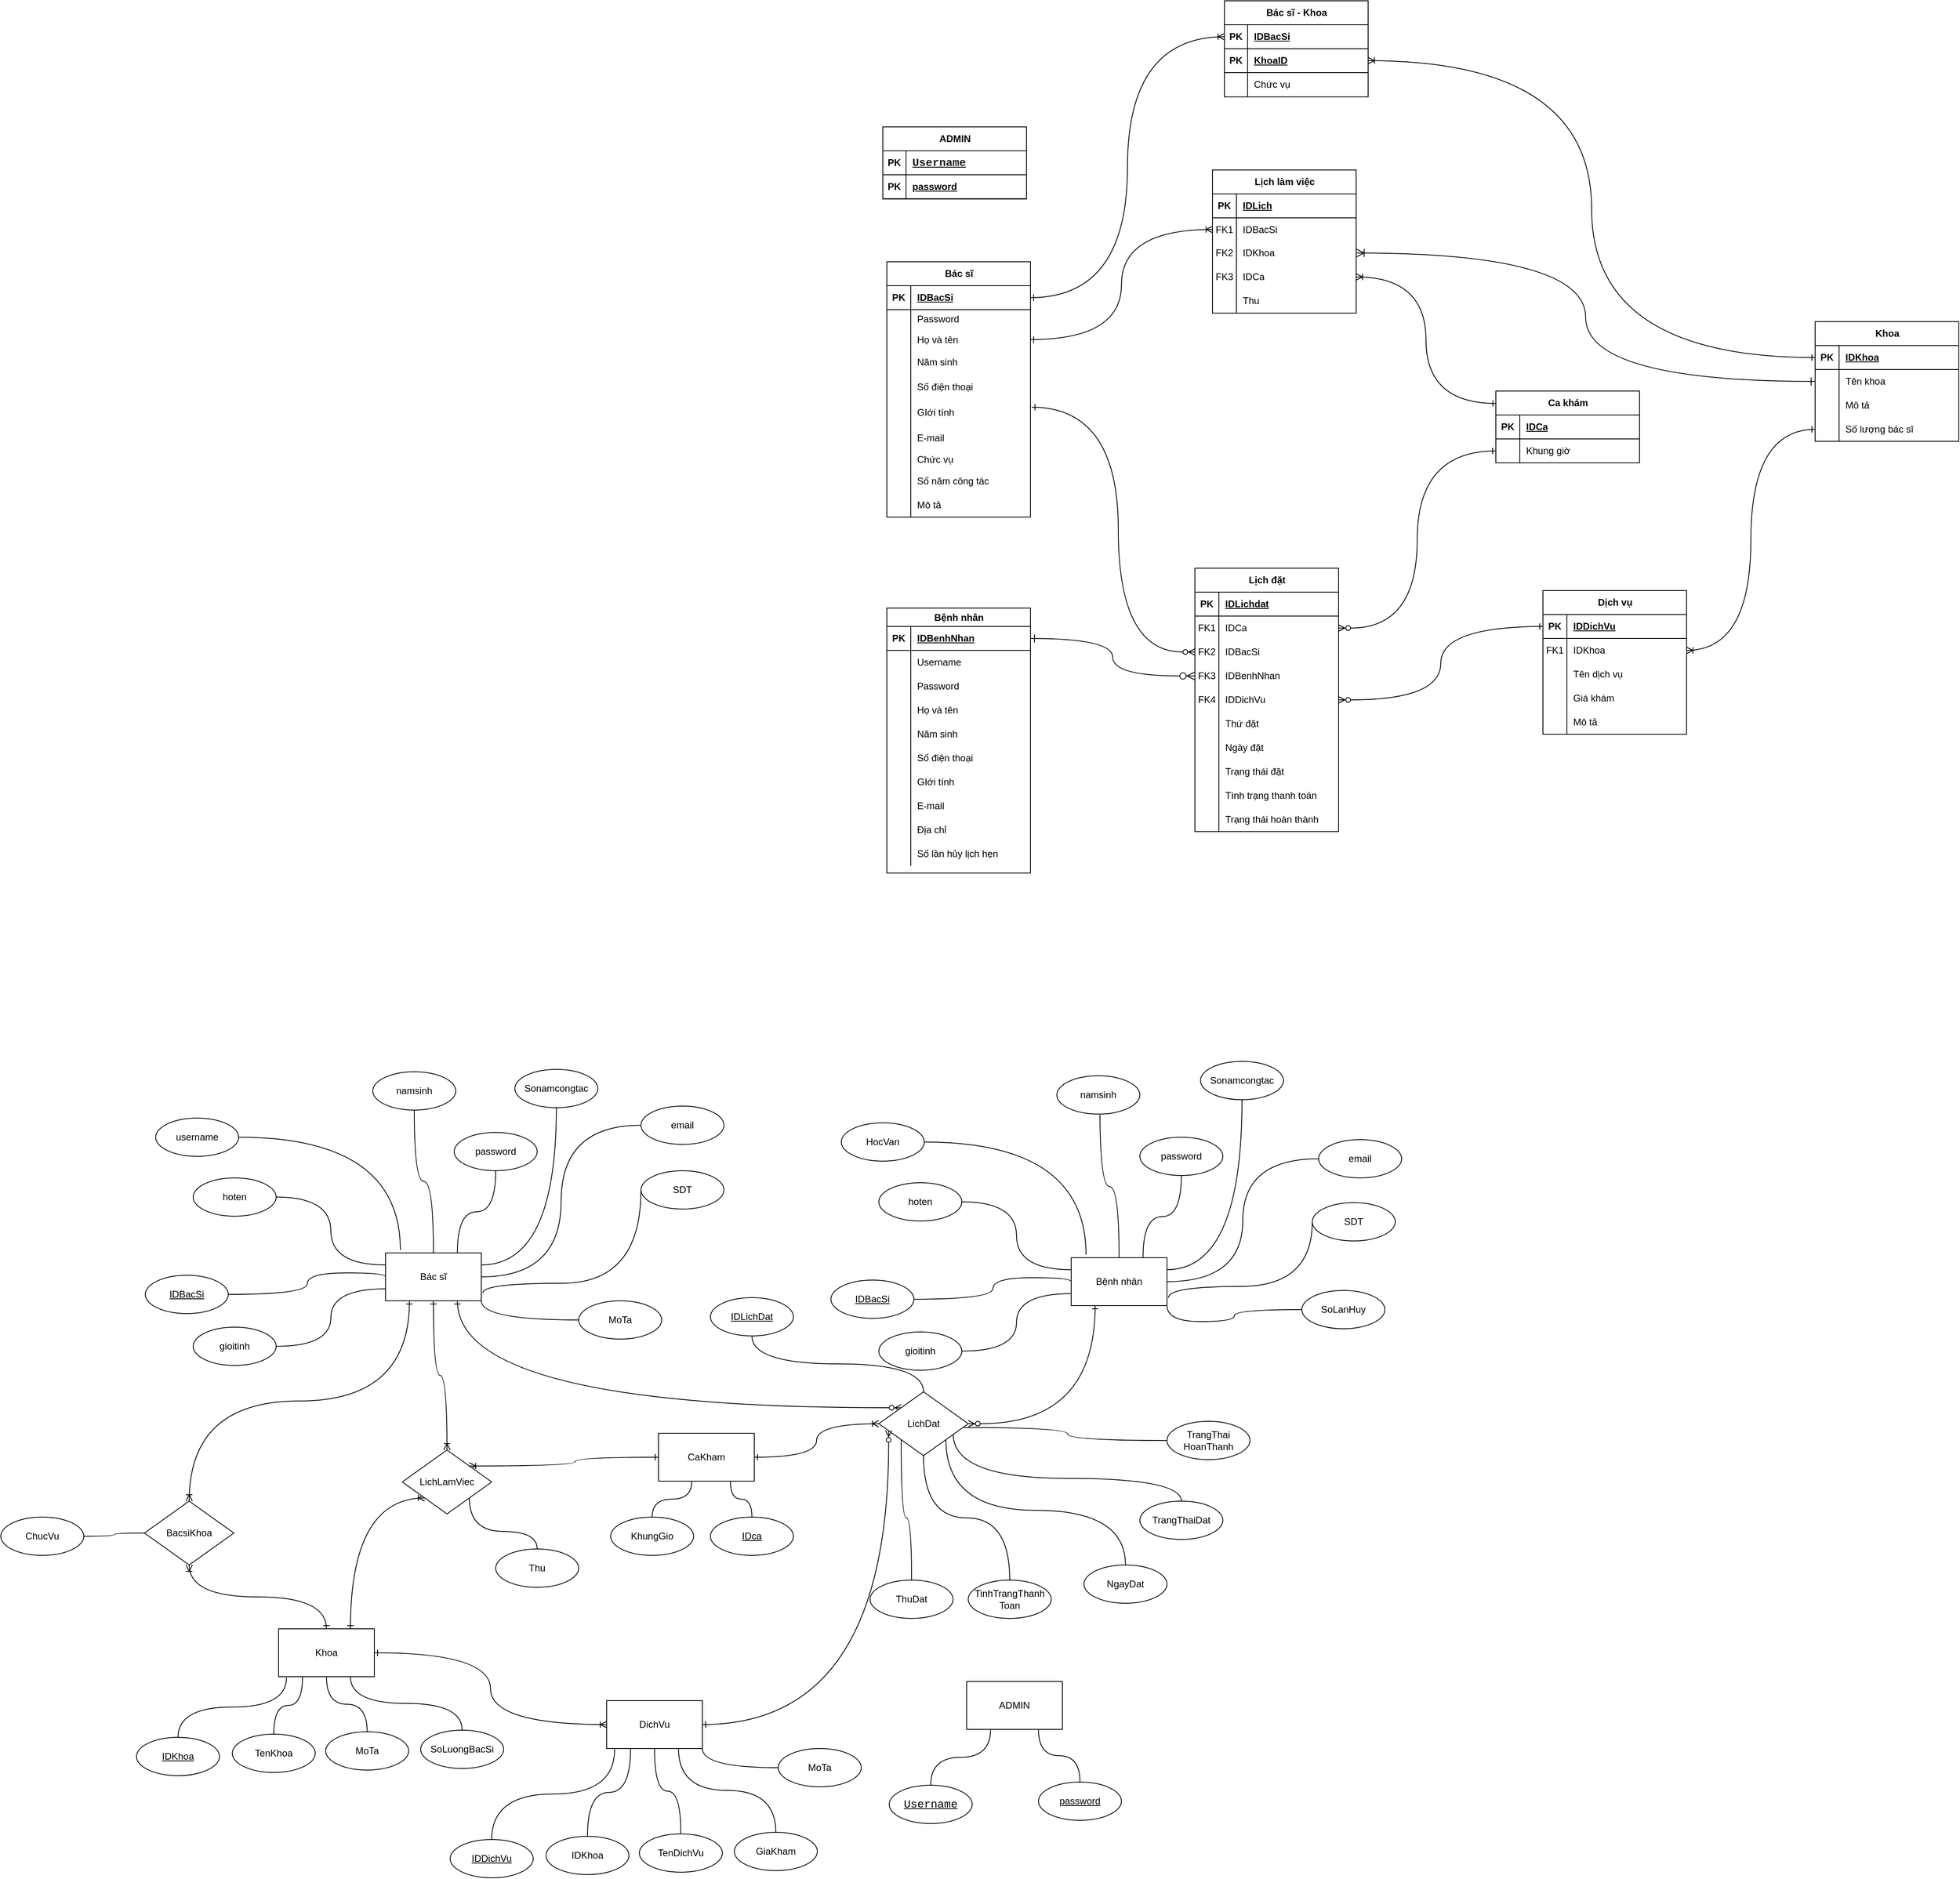 <mxfile version="24.5.4" type="github">
  <diagram name="Trang-1" id="xaRGh3N69xdBcvp7hbYD">
    <mxGraphModel dx="5400" dy="2488" grid="0" gridSize="10" guides="1" tooltips="1" connect="1" arrows="1" fold="1" page="0" pageScale="1" pageWidth="827" pageHeight="1169" math="0" shadow="0">
      <root>
        <mxCell id="0" />
        <mxCell id="1" parent="0" />
        <mxCell id="uIiPMiIbQu3-cwtIJfTP-1" value="Bác sĩ" style="shape=table;startSize=30;container=1;collapsible=1;childLayout=tableLayout;fixedRows=1;rowLines=0;fontStyle=1;align=center;resizeLast=1;html=1;" parent="1" vertex="1">
          <mxGeometry x="-28" y="11" width="180" height="320" as="geometry" />
        </mxCell>
        <mxCell id="uIiPMiIbQu3-cwtIJfTP-2" value="" style="shape=tableRow;horizontal=0;startSize=0;swimlaneHead=0;swimlaneBody=0;fillColor=none;collapsible=0;dropTarget=0;points=[[0,0.5],[1,0.5]];portConstraint=eastwest;top=0;left=0;right=0;bottom=1;" parent="uIiPMiIbQu3-cwtIJfTP-1" vertex="1">
          <mxGeometry y="30" width="180" height="30" as="geometry" />
        </mxCell>
        <mxCell id="uIiPMiIbQu3-cwtIJfTP-3" value="PK" style="shape=partialRectangle;connectable=0;fillColor=none;top=0;left=0;bottom=0;right=0;fontStyle=1;overflow=hidden;whiteSpace=wrap;html=1;" parent="uIiPMiIbQu3-cwtIJfTP-2" vertex="1">
          <mxGeometry width="30" height="30" as="geometry">
            <mxRectangle width="30" height="30" as="alternateBounds" />
          </mxGeometry>
        </mxCell>
        <mxCell id="uIiPMiIbQu3-cwtIJfTP-4" value="IDBacSi" style="shape=partialRectangle;connectable=0;fillColor=none;top=0;left=0;bottom=0;right=0;align=left;spacingLeft=6;fontStyle=5;overflow=hidden;whiteSpace=wrap;html=1;" parent="uIiPMiIbQu3-cwtIJfTP-2" vertex="1">
          <mxGeometry x="30" width="150" height="30" as="geometry">
            <mxRectangle width="150" height="30" as="alternateBounds" />
          </mxGeometry>
        </mxCell>
        <mxCell id="3R1ZTO7ksmKkHA96sAqt-7" value="" style="shape=tableRow;horizontal=0;startSize=0;swimlaneHead=0;swimlaneBody=0;fillColor=none;collapsible=0;dropTarget=0;points=[[0,0.5],[1,0.5]];portConstraint=eastwest;top=0;left=0;right=0;bottom=0;" parent="uIiPMiIbQu3-cwtIJfTP-1" vertex="1">
          <mxGeometry y="60" width="180" height="24" as="geometry" />
        </mxCell>
        <mxCell id="3R1ZTO7ksmKkHA96sAqt-8" value="" style="shape=partialRectangle;connectable=0;fillColor=none;top=0;left=0;bottom=0;right=0;editable=1;overflow=hidden;whiteSpace=wrap;html=1;" parent="3R1ZTO7ksmKkHA96sAqt-7" vertex="1">
          <mxGeometry width="30" height="24" as="geometry">
            <mxRectangle width="30" height="24" as="alternateBounds" />
          </mxGeometry>
        </mxCell>
        <mxCell id="3R1ZTO7ksmKkHA96sAqt-9" value="Password" style="shape=partialRectangle;connectable=0;fillColor=none;top=0;left=0;bottom=0;right=0;align=left;spacingLeft=6;overflow=hidden;whiteSpace=wrap;html=1;" parent="3R1ZTO7ksmKkHA96sAqt-7" vertex="1">
          <mxGeometry x="30" width="150" height="24" as="geometry">
            <mxRectangle width="150" height="24" as="alternateBounds" />
          </mxGeometry>
        </mxCell>
        <mxCell id="uIiPMiIbQu3-cwtIJfTP-5" value="" style="shape=tableRow;horizontal=0;startSize=0;swimlaneHead=0;swimlaneBody=0;fillColor=none;collapsible=0;dropTarget=0;points=[[0,0.5],[1,0.5]];portConstraint=eastwest;top=0;left=0;right=0;bottom=0;" parent="uIiPMiIbQu3-cwtIJfTP-1" vertex="1">
          <mxGeometry y="84" width="180" height="27" as="geometry" />
        </mxCell>
        <mxCell id="uIiPMiIbQu3-cwtIJfTP-6" value="" style="shape=partialRectangle;connectable=0;fillColor=none;top=0;left=0;bottom=0;right=0;editable=1;overflow=hidden;whiteSpace=wrap;html=1;" parent="uIiPMiIbQu3-cwtIJfTP-5" vertex="1">
          <mxGeometry width="30" height="27" as="geometry">
            <mxRectangle width="30" height="27" as="alternateBounds" />
          </mxGeometry>
        </mxCell>
        <mxCell id="uIiPMiIbQu3-cwtIJfTP-7" value="Họ và tên" style="shape=partialRectangle;connectable=0;fillColor=none;top=0;left=0;bottom=0;right=0;align=left;spacingLeft=6;overflow=hidden;whiteSpace=wrap;html=1;" parent="uIiPMiIbQu3-cwtIJfTP-5" vertex="1">
          <mxGeometry x="30" width="150" height="27" as="geometry">
            <mxRectangle width="150" height="27" as="alternateBounds" />
          </mxGeometry>
        </mxCell>
        <mxCell id="uIiPMiIbQu3-cwtIJfTP-8" value="" style="shape=tableRow;horizontal=0;startSize=0;swimlaneHead=0;swimlaneBody=0;fillColor=none;collapsible=0;dropTarget=0;points=[[0,0.5],[1,0.5]];portConstraint=eastwest;top=0;left=0;right=0;bottom=0;" parent="uIiPMiIbQu3-cwtIJfTP-1" vertex="1">
          <mxGeometry y="111" width="180" height="30" as="geometry" />
        </mxCell>
        <mxCell id="uIiPMiIbQu3-cwtIJfTP-9" value="" style="shape=partialRectangle;connectable=0;fillColor=none;top=0;left=0;bottom=0;right=0;editable=1;overflow=hidden;whiteSpace=wrap;html=1;" parent="uIiPMiIbQu3-cwtIJfTP-8" vertex="1">
          <mxGeometry width="30" height="30" as="geometry">
            <mxRectangle width="30" height="30" as="alternateBounds" />
          </mxGeometry>
        </mxCell>
        <mxCell id="uIiPMiIbQu3-cwtIJfTP-10" value="Năm sinh" style="shape=partialRectangle;connectable=0;fillColor=none;top=0;left=0;bottom=0;right=0;align=left;spacingLeft=6;overflow=hidden;whiteSpace=wrap;html=1;" parent="uIiPMiIbQu3-cwtIJfTP-8" vertex="1">
          <mxGeometry x="30" width="150" height="30" as="geometry">
            <mxRectangle width="150" height="30" as="alternateBounds" />
          </mxGeometry>
        </mxCell>
        <mxCell id="uIiPMiIbQu3-cwtIJfTP-11" value="" style="shape=tableRow;horizontal=0;startSize=0;swimlaneHead=0;swimlaneBody=0;fillColor=none;collapsible=0;dropTarget=0;points=[[0,0.5],[1,0.5]];portConstraint=eastwest;top=0;left=0;right=0;bottom=0;" parent="uIiPMiIbQu3-cwtIJfTP-1" vertex="1">
          <mxGeometry y="141" width="180" height="31" as="geometry" />
        </mxCell>
        <mxCell id="uIiPMiIbQu3-cwtIJfTP-12" value="" style="shape=partialRectangle;connectable=0;fillColor=none;top=0;left=0;bottom=0;right=0;editable=1;overflow=hidden;whiteSpace=wrap;html=1;" parent="uIiPMiIbQu3-cwtIJfTP-11" vertex="1">
          <mxGeometry width="30" height="31" as="geometry">
            <mxRectangle width="30" height="31" as="alternateBounds" />
          </mxGeometry>
        </mxCell>
        <mxCell id="uIiPMiIbQu3-cwtIJfTP-13" value="Số điện thoại" style="shape=partialRectangle;connectable=0;fillColor=none;top=0;left=0;bottom=0;right=0;align=left;spacingLeft=6;overflow=hidden;whiteSpace=wrap;html=1;" parent="uIiPMiIbQu3-cwtIJfTP-11" vertex="1">
          <mxGeometry x="30" width="150" height="31" as="geometry">
            <mxRectangle width="150" height="31" as="alternateBounds" />
          </mxGeometry>
        </mxCell>
        <mxCell id="uIiPMiIbQu3-cwtIJfTP-14" value="" style="shape=tableRow;horizontal=0;startSize=0;swimlaneHead=0;swimlaneBody=0;fillColor=none;collapsible=0;dropTarget=0;points=[[0,0.5],[1,0.5]];portConstraint=eastwest;top=0;left=0;right=0;bottom=0;" parent="uIiPMiIbQu3-cwtIJfTP-1" vertex="1">
          <mxGeometry y="172" width="180" height="34" as="geometry" />
        </mxCell>
        <mxCell id="uIiPMiIbQu3-cwtIJfTP-15" value="" style="shape=partialRectangle;connectable=0;fillColor=none;top=0;left=0;bottom=0;right=0;editable=1;overflow=hidden;whiteSpace=wrap;html=1;" parent="uIiPMiIbQu3-cwtIJfTP-14" vertex="1">
          <mxGeometry width="30" height="34" as="geometry">
            <mxRectangle width="30" height="34" as="alternateBounds" />
          </mxGeometry>
        </mxCell>
        <mxCell id="uIiPMiIbQu3-cwtIJfTP-16" value="GIới tính" style="shape=partialRectangle;connectable=0;fillColor=none;top=0;left=0;bottom=0;right=0;align=left;spacingLeft=6;overflow=hidden;whiteSpace=wrap;html=1;" parent="uIiPMiIbQu3-cwtIJfTP-14" vertex="1">
          <mxGeometry x="30" width="150" height="34" as="geometry">
            <mxRectangle width="150" height="34" as="alternateBounds" />
          </mxGeometry>
        </mxCell>
        <mxCell id="uIiPMiIbQu3-cwtIJfTP-17" value="" style="shape=tableRow;horizontal=0;startSize=0;swimlaneHead=0;swimlaneBody=0;fillColor=none;collapsible=0;dropTarget=0;points=[[0,0.5],[1,0.5]];portConstraint=eastwest;top=0;left=0;right=0;bottom=0;" parent="uIiPMiIbQu3-cwtIJfTP-1" vertex="1">
          <mxGeometry y="206" width="180" height="30" as="geometry" />
        </mxCell>
        <mxCell id="uIiPMiIbQu3-cwtIJfTP-18" value="" style="shape=partialRectangle;connectable=0;fillColor=none;top=0;left=0;bottom=0;right=0;editable=1;overflow=hidden;whiteSpace=wrap;html=1;" parent="uIiPMiIbQu3-cwtIJfTP-17" vertex="1">
          <mxGeometry width="30" height="30" as="geometry">
            <mxRectangle width="30" height="30" as="alternateBounds" />
          </mxGeometry>
        </mxCell>
        <mxCell id="uIiPMiIbQu3-cwtIJfTP-19" value="E-mail" style="shape=partialRectangle;connectable=0;fillColor=none;top=0;left=0;bottom=0;right=0;align=left;spacingLeft=6;overflow=hidden;whiteSpace=wrap;html=1;" parent="uIiPMiIbQu3-cwtIJfTP-17" vertex="1">
          <mxGeometry x="30" width="150" height="30" as="geometry">
            <mxRectangle width="150" height="30" as="alternateBounds" />
          </mxGeometry>
        </mxCell>
        <mxCell id="3R1ZTO7ksmKkHA96sAqt-4" value="" style="shape=tableRow;horizontal=0;startSize=0;swimlaneHead=0;swimlaneBody=0;fillColor=none;collapsible=0;dropTarget=0;points=[[0,0.5],[1,0.5]];portConstraint=eastwest;top=0;left=0;right=0;bottom=0;" parent="uIiPMiIbQu3-cwtIJfTP-1" vertex="1">
          <mxGeometry y="236" width="180" height="24" as="geometry" />
        </mxCell>
        <mxCell id="3R1ZTO7ksmKkHA96sAqt-5" value="" style="shape=partialRectangle;connectable=0;fillColor=none;top=0;left=0;bottom=0;right=0;editable=1;overflow=hidden;whiteSpace=wrap;html=1;" parent="3R1ZTO7ksmKkHA96sAqt-4" vertex="1">
          <mxGeometry width="30" height="24" as="geometry">
            <mxRectangle width="30" height="24" as="alternateBounds" />
          </mxGeometry>
        </mxCell>
        <mxCell id="3R1ZTO7ksmKkHA96sAqt-6" value="Chức vụ" style="shape=partialRectangle;connectable=0;fillColor=none;top=0;left=0;bottom=0;right=0;align=left;spacingLeft=6;overflow=hidden;whiteSpace=wrap;html=1;" parent="3R1ZTO7ksmKkHA96sAqt-4" vertex="1">
          <mxGeometry x="30" width="150" height="24" as="geometry">
            <mxRectangle width="150" height="24" as="alternateBounds" />
          </mxGeometry>
        </mxCell>
        <mxCell id="uIiPMiIbQu3-cwtIJfTP-23" value="" style="shape=tableRow;horizontal=0;startSize=0;swimlaneHead=0;swimlaneBody=0;fillColor=none;collapsible=0;dropTarget=0;points=[[0,0.5],[1,0.5]];portConstraint=eastwest;top=0;left=0;right=0;bottom=0;" parent="uIiPMiIbQu3-cwtIJfTP-1" vertex="1">
          <mxGeometry y="260" width="180" height="30" as="geometry" />
        </mxCell>
        <mxCell id="uIiPMiIbQu3-cwtIJfTP-24" value="" style="shape=partialRectangle;connectable=0;fillColor=none;top=0;left=0;bottom=0;right=0;editable=1;overflow=hidden;whiteSpace=wrap;html=1;" parent="uIiPMiIbQu3-cwtIJfTP-23" vertex="1">
          <mxGeometry width="30" height="30" as="geometry">
            <mxRectangle width="30" height="30" as="alternateBounds" />
          </mxGeometry>
        </mxCell>
        <mxCell id="uIiPMiIbQu3-cwtIJfTP-25" value="Số năm công tác" style="shape=partialRectangle;connectable=0;fillColor=none;top=0;left=0;bottom=0;right=0;align=left;spacingLeft=6;overflow=hidden;whiteSpace=wrap;html=1;" parent="uIiPMiIbQu3-cwtIJfTP-23" vertex="1">
          <mxGeometry x="30" width="150" height="30" as="geometry">
            <mxRectangle width="150" height="30" as="alternateBounds" />
          </mxGeometry>
        </mxCell>
        <mxCell id="x1nUMPdgn-c161EQyQHr-1" value="" style="shape=tableRow;horizontal=0;startSize=0;swimlaneHead=0;swimlaneBody=0;fillColor=none;collapsible=0;dropTarget=0;points=[[0,0.5],[1,0.5]];portConstraint=eastwest;top=0;left=0;right=0;bottom=0;" parent="uIiPMiIbQu3-cwtIJfTP-1" vertex="1">
          <mxGeometry y="290" width="180" height="30" as="geometry" />
        </mxCell>
        <mxCell id="x1nUMPdgn-c161EQyQHr-2" value="" style="shape=partialRectangle;connectable=0;fillColor=none;top=0;left=0;bottom=0;right=0;editable=1;overflow=hidden;whiteSpace=wrap;html=1;" parent="x1nUMPdgn-c161EQyQHr-1" vertex="1">
          <mxGeometry width="30" height="30" as="geometry">
            <mxRectangle width="30" height="30" as="alternateBounds" />
          </mxGeometry>
        </mxCell>
        <mxCell id="x1nUMPdgn-c161EQyQHr-3" value="Mô tả" style="shape=partialRectangle;connectable=0;fillColor=none;top=0;left=0;bottom=0;right=0;align=left;spacingLeft=6;overflow=hidden;whiteSpace=wrap;html=1;" parent="x1nUMPdgn-c161EQyQHr-1" vertex="1">
          <mxGeometry x="30" width="150" height="30" as="geometry">
            <mxRectangle width="150" height="30" as="alternateBounds" />
          </mxGeometry>
        </mxCell>
        <mxCell id="uIiPMiIbQu3-cwtIJfTP-28" value="Bệnh nhân" style="shape=table;startSize=23;container=1;collapsible=1;childLayout=tableLayout;fixedRows=1;rowLines=0;fontStyle=1;align=center;resizeLast=1;html=1;" parent="1" vertex="1">
          <mxGeometry x="-28" y="445" width="180" height="332" as="geometry" />
        </mxCell>
        <mxCell id="uIiPMiIbQu3-cwtIJfTP-29" value="" style="shape=tableRow;horizontal=0;startSize=0;swimlaneHead=0;swimlaneBody=0;fillColor=none;collapsible=0;dropTarget=0;points=[[0,0.5],[1,0.5]];portConstraint=eastwest;top=0;left=0;right=0;bottom=1;" parent="uIiPMiIbQu3-cwtIJfTP-28" vertex="1">
          <mxGeometry y="23" width="180" height="30" as="geometry" />
        </mxCell>
        <mxCell id="uIiPMiIbQu3-cwtIJfTP-30" value="PK" style="shape=partialRectangle;connectable=0;fillColor=none;top=0;left=0;bottom=0;right=0;fontStyle=1;overflow=hidden;whiteSpace=wrap;html=1;" parent="uIiPMiIbQu3-cwtIJfTP-29" vertex="1">
          <mxGeometry width="30" height="30" as="geometry">
            <mxRectangle width="30" height="30" as="alternateBounds" />
          </mxGeometry>
        </mxCell>
        <mxCell id="uIiPMiIbQu3-cwtIJfTP-31" value="IDBenhNhan" style="shape=partialRectangle;connectable=0;fillColor=none;top=0;left=0;bottom=0;right=0;align=left;spacingLeft=6;fontStyle=5;overflow=hidden;whiteSpace=wrap;html=1;" parent="uIiPMiIbQu3-cwtIJfTP-29" vertex="1">
          <mxGeometry x="30" width="150" height="30" as="geometry">
            <mxRectangle width="150" height="30" as="alternateBounds" />
          </mxGeometry>
        </mxCell>
        <mxCell id="uIiPMiIbQu3-cwtIJfTP-53" value="" style="shape=tableRow;horizontal=0;startSize=0;swimlaneHead=0;swimlaneBody=0;fillColor=none;collapsible=0;dropTarget=0;points=[[0,0.5],[1,0.5]];portConstraint=eastwest;top=0;left=0;right=0;bottom=0;" parent="uIiPMiIbQu3-cwtIJfTP-28" vertex="1">
          <mxGeometry y="53" width="180" height="30" as="geometry" />
        </mxCell>
        <mxCell id="uIiPMiIbQu3-cwtIJfTP-54" value="" style="shape=partialRectangle;connectable=0;fillColor=none;top=0;left=0;bottom=0;right=0;editable=1;overflow=hidden;whiteSpace=wrap;html=1;" parent="uIiPMiIbQu3-cwtIJfTP-53" vertex="1">
          <mxGeometry width="30" height="30" as="geometry">
            <mxRectangle width="30" height="30" as="alternateBounds" />
          </mxGeometry>
        </mxCell>
        <mxCell id="uIiPMiIbQu3-cwtIJfTP-55" value="Username" style="shape=partialRectangle;connectable=0;fillColor=none;top=0;left=0;bottom=0;right=0;align=left;spacingLeft=6;overflow=hidden;whiteSpace=wrap;html=1;" parent="uIiPMiIbQu3-cwtIJfTP-53" vertex="1">
          <mxGeometry x="30" width="150" height="30" as="geometry">
            <mxRectangle width="150" height="30" as="alternateBounds" />
          </mxGeometry>
        </mxCell>
        <mxCell id="uIiPMiIbQu3-cwtIJfTP-56" value="" style="shape=tableRow;horizontal=0;startSize=0;swimlaneHead=0;swimlaneBody=0;fillColor=none;collapsible=0;dropTarget=0;points=[[0,0.5],[1,0.5]];portConstraint=eastwest;top=0;left=0;right=0;bottom=0;" parent="uIiPMiIbQu3-cwtIJfTP-28" vertex="1">
          <mxGeometry y="83" width="180" height="30" as="geometry" />
        </mxCell>
        <mxCell id="uIiPMiIbQu3-cwtIJfTP-57" value="" style="shape=partialRectangle;connectable=0;fillColor=none;top=0;left=0;bottom=0;right=0;editable=1;overflow=hidden;whiteSpace=wrap;html=1;" parent="uIiPMiIbQu3-cwtIJfTP-56" vertex="1">
          <mxGeometry width="30" height="30" as="geometry">
            <mxRectangle width="30" height="30" as="alternateBounds" />
          </mxGeometry>
        </mxCell>
        <mxCell id="uIiPMiIbQu3-cwtIJfTP-58" value="Password" style="shape=partialRectangle;connectable=0;fillColor=none;top=0;left=0;bottom=0;right=0;align=left;spacingLeft=6;overflow=hidden;whiteSpace=wrap;html=1;" parent="uIiPMiIbQu3-cwtIJfTP-56" vertex="1">
          <mxGeometry x="30" width="150" height="30" as="geometry">
            <mxRectangle width="150" height="30" as="alternateBounds" />
          </mxGeometry>
        </mxCell>
        <mxCell id="uIiPMiIbQu3-cwtIJfTP-32" value="" style="shape=tableRow;horizontal=0;startSize=0;swimlaneHead=0;swimlaneBody=0;fillColor=none;collapsible=0;dropTarget=0;points=[[0,0.5],[1,0.5]];portConstraint=eastwest;top=0;left=0;right=0;bottom=0;" parent="uIiPMiIbQu3-cwtIJfTP-28" vertex="1">
          <mxGeometry y="113" width="180" height="30" as="geometry" />
        </mxCell>
        <mxCell id="uIiPMiIbQu3-cwtIJfTP-33" value="" style="shape=partialRectangle;connectable=0;fillColor=none;top=0;left=0;bottom=0;right=0;editable=1;overflow=hidden;whiteSpace=wrap;html=1;" parent="uIiPMiIbQu3-cwtIJfTP-32" vertex="1">
          <mxGeometry width="30" height="30" as="geometry">
            <mxRectangle width="30" height="30" as="alternateBounds" />
          </mxGeometry>
        </mxCell>
        <mxCell id="uIiPMiIbQu3-cwtIJfTP-34" value="Họ và tên" style="shape=partialRectangle;connectable=0;fillColor=none;top=0;left=0;bottom=0;right=0;align=left;spacingLeft=6;overflow=hidden;whiteSpace=wrap;html=1;" parent="uIiPMiIbQu3-cwtIJfTP-32" vertex="1">
          <mxGeometry x="30" width="150" height="30" as="geometry">
            <mxRectangle width="150" height="30" as="alternateBounds" />
          </mxGeometry>
        </mxCell>
        <mxCell id="uIiPMiIbQu3-cwtIJfTP-35" value="" style="shape=tableRow;horizontal=0;startSize=0;swimlaneHead=0;swimlaneBody=0;fillColor=none;collapsible=0;dropTarget=0;points=[[0,0.5],[1,0.5]];portConstraint=eastwest;top=0;left=0;right=0;bottom=0;" parent="uIiPMiIbQu3-cwtIJfTP-28" vertex="1">
          <mxGeometry y="143" width="180" height="30" as="geometry" />
        </mxCell>
        <mxCell id="uIiPMiIbQu3-cwtIJfTP-36" value="" style="shape=partialRectangle;connectable=0;fillColor=none;top=0;left=0;bottom=0;right=0;editable=1;overflow=hidden;whiteSpace=wrap;html=1;" parent="uIiPMiIbQu3-cwtIJfTP-35" vertex="1">
          <mxGeometry width="30" height="30" as="geometry">
            <mxRectangle width="30" height="30" as="alternateBounds" />
          </mxGeometry>
        </mxCell>
        <mxCell id="uIiPMiIbQu3-cwtIJfTP-37" value="Năm sinh" style="shape=partialRectangle;connectable=0;fillColor=none;top=0;left=0;bottom=0;right=0;align=left;spacingLeft=6;overflow=hidden;whiteSpace=wrap;html=1;" parent="uIiPMiIbQu3-cwtIJfTP-35" vertex="1">
          <mxGeometry x="30" width="150" height="30" as="geometry">
            <mxRectangle width="150" height="30" as="alternateBounds" />
          </mxGeometry>
        </mxCell>
        <mxCell id="uIiPMiIbQu3-cwtIJfTP-38" value="" style="shape=tableRow;horizontal=0;startSize=0;swimlaneHead=0;swimlaneBody=0;fillColor=none;collapsible=0;dropTarget=0;points=[[0,0.5],[1,0.5]];portConstraint=eastwest;top=0;left=0;right=0;bottom=0;" parent="uIiPMiIbQu3-cwtIJfTP-28" vertex="1">
          <mxGeometry y="173" width="180" height="30" as="geometry" />
        </mxCell>
        <mxCell id="uIiPMiIbQu3-cwtIJfTP-39" value="" style="shape=partialRectangle;connectable=0;fillColor=none;top=0;left=0;bottom=0;right=0;editable=1;overflow=hidden;whiteSpace=wrap;html=1;" parent="uIiPMiIbQu3-cwtIJfTP-38" vertex="1">
          <mxGeometry width="30" height="30" as="geometry">
            <mxRectangle width="30" height="30" as="alternateBounds" />
          </mxGeometry>
        </mxCell>
        <mxCell id="uIiPMiIbQu3-cwtIJfTP-40" value="Số điện thoại" style="shape=partialRectangle;connectable=0;fillColor=none;top=0;left=0;bottom=0;right=0;align=left;spacingLeft=6;overflow=hidden;whiteSpace=wrap;html=1;" parent="uIiPMiIbQu3-cwtIJfTP-38" vertex="1">
          <mxGeometry x="30" width="150" height="30" as="geometry">
            <mxRectangle width="150" height="30" as="alternateBounds" />
          </mxGeometry>
        </mxCell>
        <mxCell id="uIiPMiIbQu3-cwtIJfTP-41" value="" style="shape=tableRow;horizontal=0;startSize=0;swimlaneHead=0;swimlaneBody=0;fillColor=none;collapsible=0;dropTarget=0;points=[[0,0.5],[1,0.5]];portConstraint=eastwest;top=0;left=0;right=0;bottom=0;" parent="uIiPMiIbQu3-cwtIJfTP-28" vertex="1">
          <mxGeometry y="203" width="180" height="30" as="geometry" />
        </mxCell>
        <mxCell id="uIiPMiIbQu3-cwtIJfTP-42" value="" style="shape=partialRectangle;connectable=0;fillColor=none;top=0;left=0;bottom=0;right=0;editable=1;overflow=hidden;whiteSpace=wrap;html=1;" parent="uIiPMiIbQu3-cwtIJfTP-41" vertex="1">
          <mxGeometry width="30" height="30" as="geometry">
            <mxRectangle width="30" height="30" as="alternateBounds" />
          </mxGeometry>
        </mxCell>
        <mxCell id="uIiPMiIbQu3-cwtIJfTP-43" value="GIới tính" style="shape=partialRectangle;connectable=0;fillColor=none;top=0;left=0;bottom=0;right=0;align=left;spacingLeft=6;overflow=hidden;whiteSpace=wrap;html=1;" parent="uIiPMiIbQu3-cwtIJfTP-41" vertex="1">
          <mxGeometry x="30" width="150" height="30" as="geometry">
            <mxRectangle width="150" height="30" as="alternateBounds" />
          </mxGeometry>
        </mxCell>
        <mxCell id="uIiPMiIbQu3-cwtIJfTP-44" value="" style="shape=tableRow;horizontal=0;startSize=0;swimlaneHead=0;swimlaneBody=0;fillColor=none;collapsible=0;dropTarget=0;points=[[0,0.5],[1,0.5]];portConstraint=eastwest;top=0;left=0;right=0;bottom=0;" parent="uIiPMiIbQu3-cwtIJfTP-28" vertex="1">
          <mxGeometry y="233" width="180" height="30" as="geometry" />
        </mxCell>
        <mxCell id="uIiPMiIbQu3-cwtIJfTP-45" value="" style="shape=partialRectangle;connectable=0;fillColor=none;top=0;left=0;bottom=0;right=0;editable=1;overflow=hidden;whiteSpace=wrap;html=1;" parent="uIiPMiIbQu3-cwtIJfTP-44" vertex="1">
          <mxGeometry width="30" height="30" as="geometry">
            <mxRectangle width="30" height="30" as="alternateBounds" />
          </mxGeometry>
        </mxCell>
        <mxCell id="uIiPMiIbQu3-cwtIJfTP-46" value="E-mail" style="shape=partialRectangle;connectable=0;fillColor=none;top=0;left=0;bottom=0;right=0;align=left;spacingLeft=6;overflow=hidden;whiteSpace=wrap;html=1;" parent="uIiPMiIbQu3-cwtIJfTP-44" vertex="1">
          <mxGeometry x="30" width="150" height="30" as="geometry">
            <mxRectangle width="150" height="30" as="alternateBounds" />
          </mxGeometry>
        </mxCell>
        <mxCell id="uIiPMiIbQu3-cwtIJfTP-47" value="" style="shape=tableRow;horizontal=0;startSize=0;swimlaneHead=0;swimlaneBody=0;fillColor=none;collapsible=0;dropTarget=0;points=[[0,0.5],[1,0.5]];portConstraint=eastwest;top=0;left=0;right=0;bottom=0;" parent="uIiPMiIbQu3-cwtIJfTP-28" vertex="1">
          <mxGeometry y="263" width="180" height="30" as="geometry" />
        </mxCell>
        <mxCell id="uIiPMiIbQu3-cwtIJfTP-48" value="" style="shape=partialRectangle;connectable=0;fillColor=none;top=0;left=0;bottom=0;right=0;editable=1;overflow=hidden;whiteSpace=wrap;html=1;" parent="uIiPMiIbQu3-cwtIJfTP-47" vertex="1">
          <mxGeometry width="30" height="30" as="geometry">
            <mxRectangle width="30" height="30" as="alternateBounds" />
          </mxGeometry>
        </mxCell>
        <mxCell id="uIiPMiIbQu3-cwtIJfTP-49" value="Địa chỉ" style="shape=partialRectangle;connectable=0;fillColor=none;top=0;left=0;bottom=0;right=0;align=left;spacingLeft=6;overflow=hidden;whiteSpace=wrap;html=1;" parent="uIiPMiIbQu3-cwtIJfTP-47" vertex="1">
          <mxGeometry x="30" width="150" height="30" as="geometry">
            <mxRectangle width="150" height="30" as="alternateBounds" />
          </mxGeometry>
        </mxCell>
        <mxCell id="ECzwh-50jBpDVB_bB_r1-1" value="" style="shape=tableRow;horizontal=0;startSize=0;swimlaneHead=0;swimlaneBody=0;fillColor=none;collapsible=0;dropTarget=0;points=[[0,0.5],[1,0.5]];portConstraint=eastwest;top=0;left=0;right=0;bottom=0;" parent="uIiPMiIbQu3-cwtIJfTP-28" vertex="1">
          <mxGeometry y="293" width="180" height="30" as="geometry" />
        </mxCell>
        <mxCell id="ECzwh-50jBpDVB_bB_r1-2" value="" style="shape=partialRectangle;connectable=0;fillColor=none;top=0;left=0;bottom=0;right=0;editable=1;overflow=hidden;whiteSpace=wrap;html=1;" parent="ECzwh-50jBpDVB_bB_r1-1" vertex="1">
          <mxGeometry width="30" height="30" as="geometry">
            <mxRectangle width="30" height="30" as="alternateBounds" />
          </mxGeometry>
        </mxCell>
        <mxCell id="ECzwh-50jBpDVB_bB_r1-3" value="Số lần hủy lịch hẹn" style="shape=partialRectangle;connectable=0;fillColor=none;top=0;left=0;bottom=0;right=0;align=left;spacingLeft=6;overflow=hidden;whiteSpace=wrap;html=1;" parent="ECzwh-50jBpDVB_bB_r1-1" vertex="1">
          <mxGeometry x="30" width="150" height="30" as="geometry">
            <mxRectangle width="150" height="30" as="alternateBounds" />
          </mxGeometry>
        </mxCell>
        <mxCell id="uIiPMiIbQu3-cwtIJfTP-59" value="Ca khám" style="shape=table;startSize=30;container=1;collapsible=1;childLayout=tableLayout;fixedRows=1;rowLines=0;fontStyle=1;align=center;resizeLast=1;html=1;" parent="1" vertex="1">
          <mxGeometry x="735" y="173" width="180" height="90" as="geometry" />
        </mxCell>
        <mxCell id="uIiPMiIbQu3-cwtIJfTP-60" value="" style="shape=tableRow;horizontal=0;startSize=0;swimlaneHead=0;swimlaneBody=0;fillColor=none;collapsible=0;dropTarget=0;points=[[0,0.5],[1,0.5]];portConstraint=eastwest;top=0;left=0;right=0;bottom=1;" parent="uIiPMiIbQu3-cwtIJfTP-59" vertex="1">
          <mxGeometry y="30" width="180" height="30" as="geometry" />
        </mxCell>
        <mxCell id="uIiPMiIbQu3-cwtIJfTP-61" value="PK" style="shape=partialRectangle;connectable=0;fillColor=none;top=0;left=0;bottom=0;right=0;fontStyle=1;overflow=hidden;whiteSpace=wrap;html=1;" parent="uIiPMiIbQu3-cwtIJfTP-60" vertex="1">
          <mxGeometry width="30" height="30" as="geometry">
            <mxRectangle width="30" height="30" as="alternateBounds" />
          </mxGeometry>
        </mxCell>
        <mxCell id="uIiPMiIbQu3-cwtIJfTP-62" value="IDCa" style="shape=partialRectangle;connectable=0;fillColor=none;top=0;left=0;bottom=0;right=0;align=left;spacingLeft=6;fontStyle=5;overflow=hidden;whiteSpace=wrap;html=1;" parent="uIiPMiIbQu3-cwtIJfTP-60" vertex="1">
          <mxGeometry x="30" width="150" height="30" as="geometry">
            <mxRectangle width="150" height="30" as="alternateBounds" />
          </mxGeometry>
        </mxCell>
        <mxCell id="uIiPMiIbQu3-cwtIJfTP-63" value="" style="shape=tableRow;horizontal=0;startSize=0;swimlaneHead=0;swimlaneBody=0;fillColor=none;collapsible=0;dropTarget=0;points=[[0,0.5],[1,0.5]];portConstraint=eastwest;top=0;left=0;right=0;bottom=0;" parent="uIiPMiIbQu3-cwtIJfTP-59" vertex="1">
          <mxGeometry y="60" width="180" height="30" as="geometry" />
        </mxCell>
        <mxCell id="uIiPMiIbQu3-cwtIJfTP-64" value="" style="shape=partialRectangle;connectable=0;fillColor=none;top=0;left=0;bottom=0;right=0;editable=1;overflow=hidden;whiteSpace=wrap;html=1;" parent="uIiPMiIbQu3-cwtIJfTP-63" vertex="1">
          <mxGeometry width="30" height="30" as="geometry">
            <mxRectangle width="30" height="30" as="alternateBounds" />
          </mxGeometry>
        </mxCell>
        <mxCell id="uIiPMiIbQu3-cwtIJfTP-65" value="Khung giờ" style="shape=partialRectangle;connectable=0;fillColor=none;top=0;left=0;bottom=0;right=0;align=left;spacingLeft=6;overflow=hidden;whiteSpace=wrap;html=1;" parent="uIiPMiIbQu3-cwtIJfTP-63" vertex="1">
          <mxGeometry x="30" width="150" height="30" as="geometry">
            <mxRectangle width="150" height="30" as="alternateBounds" />
          </mxGeometry>
        </mxCell>
        <mxCell id="uIiPMiIbQu3-cwtIJfTP-72" value="Lịch làm việc" style="shape=table;startSize=30;container=1;collapsible=1;childLayout=tableLayout;fixedRows=1;rowLines=0;fontStyle=1;align=center;resizeLast=1;html=1;" parent="1" vertex="1">
          <mxGeometry x="380" y="-104" width="180" height="179.435" as="geometry" />
        </mxCell>
        <mxCell id="uIiPMiIbQu3-cwtIJfTP-73" value="" style="shape=tableRow;horizontal=0;startSize=0;swimlaneHead=0;swimlaneBody=0;fillColor=none;collapsible=0;dropTarget=0;points=[[0,0.5],[1,0.5]];portConstraint=eastwest;top=0;left=0;right=0;bottom=1;" parent="uIiPMiIbQu3-cwtIJfTP-72" vertex="1">
          <mxGeometry y="30" width="180" height="30" as="geometry" />
        </mxCell>
        <mxCell id="uIiPMiIbQu3-cwtIJfTP-74" value="PK" style="shape=partialRectangle;connectable=0;fillColor=none;top=0;left=0;bottom=0;right=0;fontStyle=1;overflow=hidden;whiteSpace=wrap;html=1;" parent="uIiPMiIbQu3-cwtIJfTP-73" vertex="1">
          <mxGeometry width="30" height="30" as="geometry">
            <mxRectangle width="30" height="30" as="alternateBounds" />
          </mxGeometry>
        </mxCell>
        <mxCell id="uIiPMiIbQu3-cwtIJfTP-75" value="IDLich" style="shape=partialRectangle;connectable=0;fillColor=none;top=0;left=0;bottom=0;right=0;align=left;spacingLeft=6;fontStyle=5;overflow=hidden;whiteSpace=wrap;html=1;" parent="uIiPMiIbQu3-cwtIJfTP-73" vertex="1">
          <mxGeometry x="30" width="150" height="30" as="geometry">
            <mxRectangle width="150" height="30" as="alternateBounds" />
          </mxGeometry>
        </mxCell>
        <mxCell id="uIiPMiIbQu3-cwtIJfTP-76" value="" style="shape=tableRow;horizontal=0;startSize=0;swimlaneHead=0;swimlaneBody=0;fillColor=none;collapsible=0;dropTarget=0;points=[[0,0.5],[1,0.5]];portConstraint=eastwest;top=0;left=0;right=0;bottom=0;" parent="uIiPMiIbQu3-cwtIJfTP-72" vertex="1">
          <mxGeometry y="60" width="180" height="29" as="geometry" />
        </mxCell>
        <mxCell id="uIiPMiIbQu3-cwtIJfTP-77" value="FK1" style="shape=partialRectangle;connectable=0;fillColor=none;top=0;left=0;bottom=0;right=0;editable=1;overflow=hidden;whiteSpace=wrap;html=1;" parent="uIiPMiIbQu3-cwtIJfTP-76" vertex="1">
          <mxGeometry width="30" height="29" as="geometry">
            <mxRectangle width="30" height="29" as="alternateBounds" />
          </mxGeometry>
        </mxCell>
        <mxCell id="uIiPMiIbQu3-cwtIJfTP-78" value="IDBacSi" style="shape=partialRectangle;connectable=0;fillColor=none;top=0;left=0;bottom=0;right=0;align=left;spacingLeft=6;overflow=hidden;whiteSpace=wrap;html=1;" parent="uIiPMiIbQu3-cwtIJfTP-76" vertex="1">
          <mxGeometry x="30" width="150" height="29" as="geometry">
            <mxRectangle width="150" height="29" as="alternateBounds" />
          </mxGeometry>
        </mxCell>
        <mxCell id="uIiPMiIbQu3-cwtIJfTP-82" value="" style="shape=tableRow;horizontal=0;startSize=0;swimlaneHead=0;swimlaneBody=0;fillColor=none;collapsible=0;dropTarget=0;points=[[0,0.5],[1,0.5]];portConstraint=eastwest;top=0;left=0;right=0;bottom=0;" parent="uIiPMiIbQu3-cwtIJfTP-72" vertex="1">
          <mxGeometry y="89" width="180" height="30" as="geometry" />
        </mxCell>
        <mxCell id="uIiPMiIbQu3-cwtIJfTP-83" value="FK2" style="shape=partialRectangle;connectable=0;fillColor=none;top=0;left=0;bottom=0;right=0;editable=1;overflow=hidden;whiteSpace=wrap;html=1;" parent="uIiPMiIbQu3-cwtIJfTP-82" vertex="1">
          <mxGeometry width="30" height="30" as="geometry">
            <mxRectangle width="30" height="30" as="alternateBounds" />
          </mxGeometry>
        </mxCell>
        <mxCell id="uIiPMiIbQu3-cwtIJfTP-84" value="IDKhoa" style="shape=partialRectangle;connectable=0;fillColor=none;top=0;left=0;bottom=0;right=0;align=left;spacingLeft=6;overflow=hidden;whiteSpace=wrap;html=1;" parent="uIiPMiIbQu3-cwtIJfTP-82" vertex="1">
          <mxGeometry x="30" width="150" height="30" as="geometry">
            <mxRectangle width="150" height="30" as="alternateBounds" />
          </mxGeometry>
        </mxCell>
        <mxCell id="uIiPMiIbQu3-cwtIJfTP-79" value="" style="shape=tableRow;horizontal=0;startSize=0;swimlaneHead=0;swimlaneBody=0;fillColor=none;collapsible=0;dropTarget=0;points=[[0,0.5],[1,0.5]];portConstraint=eastwest;top=0;left=0;right=0;bottom=0;" parent="uIiPMiIbQu3-cwtIJfTP-72" vertex="1">
          <mxGeometry y="119" width="180" height="30" as="geometry" />
        </mxCell>
        <mxCell id="uIiPMiIbQu3-cwtIJfTP-80" value="FK3" style="shape=partialRectangle;connectable=0;fillColor=none;top=0;left=0;bottom=0;right=0;editable=1;overflow=hidden;whiteSpace=wrap;html=1;" parent="uIiPMiIbQu3-cwtIJfTP-79" vertex="1">
          <mxGeometry width="30" height="30" as="geometry">
            <mxRectangle width="30" height="30" as="alternateBounds" />
          </mxGeometry>
        </mxCell>
        <mxCell id="uIiPMiIbQu3-cwtIJfTP-81" value="IDCa" style="shape=partialRectangle;connectable=0;fillColor=none;top=0;left=0;bottom=0;right=0;align=left;spacingLeft=6;overflow=hidden;whiteSpace=wrap;html=1;" parent="uIiPMiIbQu3-cwtIJfTP-79" vertex="1">
          <mxGeometry x="30" width="150" height="30" as="geometry">
            <mxRectangle width="150" height="30" as="alternateBounds" />
          </mxGeometry>
        </mxCell>
        <mxCell id="7elzzZrt6tk36yr9mf3h-1" value="" style="shape=tableRow;horizontal=0;startSize=0;swimlaneHead=0;swimlaneBody=0;fillColor=none;collapsible=0;dropTarget=0;points=[[0,0.5],[1,0.5]];portConstraint=eastwest;top=0;left=0;right=0;bottom=0;" parent="uIiPMiIbQu3-cwtIJfTP-72" vertex="1">
          <mxGeometry y="149" width="180" height="30" as="geometry" />
        </mxCell>
        <mxCell id="7elzzZrt6tk36yr9mf3h-2" value="" style="shape=partialRectangle;connectable=0;fillColor=none;top=0;left=0;bottom=0;right=0;editable=1;overflow=hidden;whiteSpace=wrap;html=1;" parent="7elzzZrt6tk36yr9mf3h-1" vertex="1">
          <mxGeometry width="30" height="30" as="geometry">
            <mxRectangle width="30" height="30" as="alternateBounds" />
          </mxGeometry>
        </mxCell>
        <mxCell id="7elzzZrt6tk36yr9mf3h-3" value="Thu" style="shape=partialRectangle;connectable=0;fillColor=none;top=0;left=0;bottom=0;right=0;align=left;spacingLeft=6;overflow=hidden;whiteSpace=wrap;html=1;" parent="7elzzZrt6tk36yr9mf3h-1" vertex="1">
          <mxGeometry x="30" width="150" height="30" as="geometry">
            <mxRectangle width="150" height="30" as="alternateBounds" />
          </mxGeometry>
        </mxCell>
        <mxCell id="uIiPMiIbQu3-cwtIJfTP-85" value="Lịch đặt" style="shape=table;startSize=30;container=1;collapsible=1;childLayout=tableLayout;fixedRows=1;rowLines=0;fontStyle=1;align=center;resizeLast=1;html=1;" parent="1" vertex="1">
          <mxGeometry x="358" y="395" width="180" height="330" as="geometry" />
        </mxCell>
        <mxCell id="uIiPMiIbQu3-cwtIJfTP-86" value="" style="shape=tableRow;horizontal=0;startSize=0;swimlaneHead=0;swimlaneBody=0;fillColor=none;collapsible=0;dropTarget=0;points=[[0,0.5],[1,0.5]];portConstraint=eastwest;top=0;left=0;right=0;bottom=1;" parent="uIiPMiIbQu3-cwtIJfTP-85" vertex="1">
          <mxGeometry y="30" width="180" height="30" as="geometry" />
        </mxCell>
        <mxCell id="uIiPMiIbQu3-cwtIJfTP-87" value="PK" style="shape=partialRectangle;connectable=0;fillColor=none;top=0;left=0;bottom=0;right=0;fontStyle=1;overflow=hidden;whiteSpace=wrap;html=1;" parent="uIiPMiIbQu3-cwtIJfTP-86" vertex="1">
          <mxGeometry width="30" height="30" as="geometry">
            <mxRectangle width="30" height="30" as="alternateBounds" />
          </mxGeometry>
        </mxCell>
        <mxCell id="uIiPMiIbQu3-cwtIJfTP-88" value="IDLichdat" style="shape=partialRectangle;connectable=0;fillColor=none;top=0;left=0;bottom=0;right=0;align=left;spacingLeft=6;fontStyle=5;overflow=hidden;whiteSpace=wrap;html=1;" parent="uIiPMiIbQu3-cwtIJfTP-86" vertex="1">
          <mxGeometry x="30" width="150" height="30" as="geometry">
            <mxRectangle width="150" height="30" as="alternateBounds" />
          </mxGeometry>
        </mxCell>
        <mxCell id="uIiPMiIbQu3-cwtIJfTP-89" value="" style="shape=tableRow;horizontal=0;startSize=0;swimlaneHead=0;swimlaneBody=0;fillColor=none;collapsible=0;dropTarget=0;points=[[0,0.5],[1,0.5]];portConstraint=eastwest;top=0;left=0;right=0;bottom=0;" parent="uIiPMiIbQu3-cwtIJfTP-85" vertex="1">
          <mxGeometry y="60" width="180" height="30" as="geometry" />
        </mxCell>
        <mxCell id="uIiPMiIbQu3-cwtIJfTP-90" value="FK1" style="shape=partialRectangle;connectable=0;fillColor=none;top=0;left=0;bottom=0;right=0;editable=1;overflow=hidden;whiteSpace=wrap;html=1;" parent="uIiPMiIbQu3-cwtIJfTP-89" vertex="1">
          <mxGeometry width="30" height="30" as="geometry">
            <mxRectangle width="30" height="30" as="alternateBounds" />
          </mxGeometry>
        </mxCell>
        <mxCell id="uIiPMiIbQu3-cwtIJfTP-91" value="IDCa" style="shape=partialRectangle;connectable=0;fillColor=none;top=0;left=0;bottom=0;right=0;align=left;spacingLeft=6;overflow=hidden;whiteSpace=wrap;html=1;" parent="uIiPMiIbQu3-cwtIJfTP-89" vertex="1">
          <mxGeometry x="30" width="150" height="30" as="geometry">
            <mxRectangle width="150" height="30" as="alternateBounds" />
          </mxGeometry>
        </mxCell>
        <mxCell id="uIiPMiIbQu3-cwtIJfTP-95" value="" style="shape=tableRow;horizontal=0;startSize=0;swimlaneHead=0;swimlaneBody=0;fillColor=none;collapsible=0;dropTarget=0;points=[[0,0.5],[1,0.5]];portConstraint=eastwest;top=0;left=0;right=0;bottom=0;" parent="uIiPMiIbQu3-cwtIJfTP-85" vertex="1">
          <mxGeometry y="90" width="180" height="30" as="geometry" />
        </mxCell>
        <mxCell id="uIiPMiIbQu3-cwtIJfTP-96" value="FK2" style="shape=partialRectangle;connectable=0;fillColor=none;top=0;left=0;bottom=0;right=0;editable=1;overflow=hidden;whiteSpace=wrap;html=1;" parent="uIiPMiIbQu3-cwtIJfTP-95" vertex="1">
          <mxGeometry width="30" height="30" as="geometry">
            <mxRectangle width="30" height="30" as="alternateBounds" />
          </mxGeometry>
        </mxCell>
        <mxCell id="uIiPMiIbQu3-cwtIJfTP-97" value="IDBacSi" style="shape=partialRectangle;connectable=0;fillColor=none;top=0;left=0;bottom=0;right=0;align=left;spacingLeft=6;overflow=hidden;whiteSpace=wrap;html=1;" parent="uIiPMiIbQu3-cwtIJfTP-95" vertex="1">
          <mxGeometry x="30" width="150" height="30" as="geometry">
            <mxRectangle width="150" height="30" as="alternateBounds" />
          </mxGeometry>
        </mxCell>
        <mxCell id="uIiPMiIbQu3-cwtIJfTP-98" value="" style="shape=tableRow;horizontal=0;startSize=0;swimlaneHead=0;swimlaneBody=0;fillColor=none;collapsible=0;dropTarget=0;points=[[0,0.5],[1,0.5]];portConstraint=eastwest;top=0;left=0;right=0;bottom=0;" parent="uIiPMiIbQu3-cwtIJfTP-85" vertex="1">
          <mxGeometry y="120" width="180" height="30" as="geometry" />
        </mxCell>
        <mxCell id="uIiPMiIbQu3-cwtIJfTP-99" value="FK3" style="shape=partialRectangle;connectable=0;fillColor=none;top=0;left=0;bottom=0;right=0;editable=1;overflow=hidden;whiteSpace=wrap;html=1;" parent="uIiPMiIbQu3-cwtIJfTP-98" vertex="1">
          <mxGeometry width="30" height="30" as="geometry">
            <mxRectangle width="30" height="30" as="alternateBounds" />
          </mxGeometry>
        </mxCell>
        <mxCell id="uIiPMiIbQu3-cwtIJfTP-100" value="IDBenhNhan" style="shape=partialRectangle;connectable=0;fillColor=none;top=0;left=0;bottom=0;right=0;align=left;spacingLeft=6;overflow=hidden;whiteSpace=wrap;html=1;" parent="uIiPMiIbQu3-cwtIJfTP-98" vertex="1">
          <mxGeometry x="30" width="150" height="30" as="geometry">
            <mxRectangle width="150" height="30" as="alternateBounds" />
          </mxGeometry>
        </mxCell>
        <mxCell id="uIiPMiIbQu3-cwtIJfTP-101" value="" style="shape=tableRow;horizontal=0;startSize=0;swimlaneHead=0;swimlaneBody=0;fillColor=none;collapsible=0;dropTarget=0;points=[[0,0.5],[1,0.5]];portConstraint=eastwest;top=0;left=0;right=0;bottom=0;" parent="uIiPMiIbQu3-cwtIJfTP-85" vertex="1">
          <mxGeometry y="150" width="180" height="30" as="geometry" />
        </mxCell>
        <mxCell id="uIiPMiIbQu3-cwtIJfTP-102" value="FK4" style="shape=partialRectangle;connectable=0;fillColor=none;top=0;left=0;bottom=0;right=0;editable=1;overflow=hidden;whiteSpace=wrap;html=1;" parent="uIiPMiIbQu3-cwtIJfTP-101" vertex="1">
          <mxGeometry width="30" height="30" as="geometry">
            <mxRectangle width="30" height="30" as="alternateBounds" />
          </mxGeometry>
        </mxCell>
        <mxCell id="uIiPMiIbQu3-cwtIJfTP-103" value="IDDichVu" style="shape=partialRectangle;connectable=0;fillColor=none;top=0;left=0;bottom=0;right=0;align=left;spacingLeft=6;overflow=hidden;whiteSpace=wrap;html=1;" parent="uIiPMiIbQu3-cwtIJfTP-101" vertex="1">
          <mxGeometry x="30" width="150" height="30" as="geometry">
            <mxRectangle width="150" height="30" as="alternateBounds" />
          </mxGeometry>
        </mxCell>
        <mxCell id="7elzzZrt6tk36yr9mf3h-4" value="" style="shape=tableRow;horizontal=0;startSize=0;swimlaneHead=0;swimlaneBody=0;fillColor=none;collapsible=0;dropTarget=0;points=[[0,0.5],[1,0.5]];portConstraint=eastwest;top=0;left=0;right=0;bottom=0;" parent="uIiPMiIbQu3-cwtIJfTP-85" vertex="1">
          <mxGeometry y="180" width="180" height="30" as="geometry" />
        </mxCell>
        <mxCell id="7elzzZrt6tk36yr9mf3h-5" value="" style="shape=partialRectangle;connectable=0;fillColor=none;top=0;left=0;bottom=0;right=0;editable=1;overflow=hidden;whiteSpace=wrap;html=1;" parent="7elzzZrt6tk36yr9mf3h-4" vertex="1">
          <mxGeometry width="30" height="30" as="geometry">
            <mxRectangle width="30" height="30" as="alternateBounds" />
          </mxGeometry>
        </mxCell>
        <mxCell id="7elzzZrt6tk36yr9mf3h-6" value="Thứ đặt" style="shape=partialRectangle;connectable=0;fillColor=none;top=0;left=0;bottom=0;right=0;align=left;spacingLeft=6;overflow=hidden;whiteSpace=wrap;html=1;" parent="7elzzZrt6tk36yr9mf3h-4" vertex="1">
          <mxGeometry x="30" width="150" height="30" as="geometry">
            <mxRectangle width="150" height="30" as="alternateBounds" />
          </mxGeometry>
        </mxCell>
        <mxCell id="7elzzZrt6tk36yr9mf3h-30" value="" style="shape=tableRow;horizontal=0;startSize=0;swimlaneHead=0;swimlaneBody=0;fillColor=none;collapsible=0;dropTarget=0;points=[[0,0.5],[1,0.5]];portConstraint=eastwest;top=0;left=0;right=0;bottom=0;" parent="uIiPMiIbQu3-cwtIJfTP-85" vertex="1">
          <mxGeometry y="210" width="180" height="30" as="geometry" />
        </mxCell>
        <mxCell id="7elzzZrt6tk36yr9mf3h-31" value="" style="shape=partialRectangle;connectable=0;fillColor=none;top=0;left=0;bottom=0;right=0;editable=1;overflow=hidden;whiteSpace=wrap;html=1;" parent="7elzzZrt6tk36yr9mf3h-30" vertex="1">
          <mxGeometry width="30" height="30" as="geometry">
            <mxRectangle width="30" height="30" as="alternateBounds" />
          </mxGeometry>
        </mxCell>
        <mxCell id="7elzzZrt6tk36yr9mf3h-32" value="Ngày đặt" style="shape=partialRectangle;connectable=0;fillColor=none;top=0;left=0;bottom=0;right=0;align=left;spacingLeft=6;overflow=hidden;whiteSpace=wrap;html=1;" parent="7elzzZrt6tk36yr9mf3h-30" vertex="1">
          <mxGeometry x="30" width="150" height="30" as="geometry">
            <mxRectangle width="150" height="30" as="alternateBounds" />
          </mxGeometry>
        </mxCell>
        <mxCell id="uIiPMiIbQu3-cwtIJfTP-92" value="" style="shape=tableRow;horizontal=0;startSize=0;swimlaneHead=0;swimlaneBody=0;fillColor=none;collapsible=0;dropTarget=0;points=[[0,0.5],[1,0.5]];portConstraint=eastwest;top=0;left=0;right=0;bottom=0;" parent="uIiPMiIbQu3-cwtIJfTP-85" vertex="1">
          <mxGeometry y="240" width="180" height="30" as="geometry" />
        </mxCell>
        <mxCell id="uIiPMiIbQu3-cwtIJfTP-93" value="" style="shape=partialRectangle;connectable=0;fillColor=none;top=0;left=0;bottom=0;right=0;editable=1;overflow=hidden;whiteSpace=wrap;html=1;" parent="uIiPMiIbQu3-cwtIJfTP-92" vertex="1">
          <mxGeometry width="30" height="30" as="geometry">
            <mxRectangle width="30" height="30" as="alternateBounds" />
          </mxGeometry>
        </mxCell>
        <mxCell id="uIiPMiIbQu3-cwtIJfTP-94" value="Trạng thái đặt" style="shape=partialRectangle;connectable=0;fillColor=none;top=0;left=0;bottom=0;right=0;align=left;spacingLeft=6;overflow=hidden;whiteSpace=wrap;html=1;" parent="uIiPMiIbQu3-cwtIJfTP-92" vertex="1">
          <mxGeometry x="30" width="150" height="30" as="geometry">
            <mxRectangle width="150" height="30" as="alternateBounds" />
          </mxGeometry>
        </mxCell>
        <mxCell id="uIiPMiIbQu3-cwtIJfTP-104" value="" style="shape=tableRow;horizontal=0;startSize=0;swimlaneHead=0;swimlaneBody=0;fillColor=none;collapsible=0;dropTarget=0;points=[[0,0.5],[1,0.5]];portConstraint=eastwest;top=0;left=0;right=0;bottom=0;" parent="uIiPMiIbQu3-cwtIJfTP-85" vertex="1">
          <mxGeometry y="270" width="180" height="30" as="geometry" />
        </mxCell>
        <mxCell id="uIiPMiIbQu3-cwtIJfTP-105" value="" style="shape=partialRectangle;connectable=0;fillColor=none;top=0;left=0;bottom=0;right=0;editable=1;overflow=hidden;whiteSpace=wrap;html=1;" parent="uIiPMiIbQu3-cwtIJfTP-104" vertex="1">
          <mxGeometry width="30" height="30" as="geometry">
            <mxRectangle width="30" height="30" as="alternateBounds" />
          </mxGeometry>
        </mxCell>
        <mxCell id="uIiPMiIbQu3-cwtIJfTP-106" value="Tình trạng thanh toán" style="shape=partialRectangle;connectable=0;fillColor=none;top=0;left=0;bottom=0;right=0;align=left;spacingLeft=6;overflow=hidden;whiteSpace=wrap;html=1;" parent="uIiPMiIbQu3-cwtIJfTP-104" vertex="1">
          <mxGeometry x="30" width="150" height="30" as="geometry">
            <mxRectangle width="150" height="30" as="alternateBounds" />
          </mxGeometry>
        </mxCell>
        <mxCell id="SyUm2CHwIdxFGWnSZrqH-39" value="" style="shape=tableRow;horizontal=0;startSize=0;swimlaneHead=0;swimlaneBody=0;fillColor=none;collapsible=0;dropTarget=0;points=[[0,0.5],[1,0.5]];portConstraint=eastwest;top=0;left=0;right=0;bottom=0;" parent="uIiPMiIbQu3-cwtIJfTP-85" vertex="1">
          <mxGeometry y="300" width="180" height="30" as="geometry" />
        </mxCell>
        <mxCell id="SyUm2CHwIdxFGWnSZrqH-40" value="" style="shape=partialRectangle;connectable=0;fillColor=none;top=0;left=0;bottom=0;right=0;editable=1;overflow=hidden;whiteSpace=wrap;html=1;" parent="SyUm2CHwIdxFGWnSZrqH-39" vertex="1">
          <mxGeometry width="30" height="30" as="geometry">
            <mxRectangle width="30" height="30" as="alternateBounds" />
          </mxGeometry>
        </mxCell>
        <mxCell id="SyUm2CHwIdxFGWnSZrqH-41" value="Trạng thái hoàn thành" style="shape=partialRectangle;connectable=0;fillColor=none;top=0;left=0;bottom=0;right=0;align=left;spacingLeft=6;overflow=hidden;whiteSpace=wrap;html=1;" parent="SyUm2CHwIdxFGWnSZrqH-39" vertex="1">
          <mxGeometry x="30" width="150" height="30" as="geometry">
            <mxRectangle width="150" height="30" as="alternateBounds" />
          </mxGeometry>
        </mxCell>
        <mxCell id="uIiPMiIbQu3-cwtIJfTP-107" value="Dịch vụ" style="shape=table;startSize=30;container=1;collapsible=1;childLayout=tableLayout;fixedRows=1;rowLines=0;fontStyle=1;align=center;resizeLast=1;html=1;" parent="1" vertex="1">
          <mxGeometry x="794" y="423" width="180" height="180" as="geometry" />
        </mxCell>
        <mxCell id="uIiPMiIbQu3-cwtIJfTP-108" value="" style="shape=tableRow;horizontal=0;startSize=0;swimlaneHead=0;swimlaneBody=0;fillColor=none;collapsible=0;dropTarget=0;points=[[0,0.5],[1,0.5]];portConstraint=eastwest;top=0;left=0;right=0;bottom=1;" parent="uIiPMiIbQu3-cwtIJfTP-107" vertex="1">
          <mxGeometry y="30" width="180" height="30" as="geometry" />
        </mxCell>
        <mxCell id="uIiPMiIbQu3-cwtIJfTP-109" value="PK" style="shape=partialRectangle;connectable=0;fillColor=none;top=0;left=0;bottom=0;right=0;fontStyle=1;overflow=hidden;whiteSpace=wrap;html=1;" parent="uIiPMiIbQu3-cwtIJfTP-108" vertex="1">
          <mxGeometry width="30" height="30" as="geometry">
            <mxRectangle width="30" height="30" as="alternateBounds" />
          </mxGeometry>
        </mxCell>
        <mxCell id="uIiPMiIbQu3-cwtIJfTP-110" value="IDDichVu" style="shape=partialRectangle;connectable=0;fillColor=none;top=0;left=0;bottom=0;right=0;align=left;spacingLeft=6;fontStyle=5;overflow=hidden;whiteSpace=wrap;html=1;" parent="uIiPMiIbQu3-cwtIJfTP-108" vertex="1">
          <mxGeometry x="30" width="150" height="30" as="geometry">
            <mxRectangle width="150" height="30" as="alternateBounds" />
          </mxGeometry>
        </mxCell>
        <mxCell id="uIiPMiIbQu3-cwtIJfTP-111" value="" style="shape=tableRow;horizontal=0;startSize=0;swimlaneHead=0;swimlaneBody=0;fillColor=none;collapsible=0;dropTarget=0;points=[[0,0.5],[1,0.5]];portConstraint=eastwest;top=0;left=0;right=0;bottom=0;" parent="uIiPMiIbQu3-cwtIJfTP-107" vertex="1">
          <mxGeometry y="60" width="180" height="30" as="geometry" />
        </mxCell>
        <mxCell id="uIiPMiIbQu3-cwtIJfTP-112" value="FK1" style="shape=partialRectangle;connectable=0;fillColor=none;top=0;left=0;bottom=0;right=0;editable=1;overflow=hidden;whiteSpace=wrap;html=1;" parent="uIiPMiIbQu3-cwtIJfTP-111" vertex="1">
          <mxGeometry width="30" height="30" as="geometry">
            <mxRectangle width="30" height="30" as="alternateBounds" />
          </mxGeometry>
        </mxCell>
        <mxCell id="uIiPMiIbQu3-cwtIJfTP-113" value="IDKhoa" style="shape=partialRectangle;connectable=0;fillColor=none;top=0;left=0;bottom=0;right=0;align=left;spacingLeft=6;overflow=hidden;whiteSpace=wrap;html=1;" parent="uIiPMiIbQu3-cwtIJfTP-111" vertex="1">
          <mxGeometry x="30" width="150" height="30" as="geometry">
            <mxRectangle width="150" height="30" as="alternateBounds" />
          </mxGeometry>
        </mxCell>
        <mxCell id="uIiPMiIbQu3-cwtIJfTP-114" value="" style="shape=tableRow;horizontal=0;startSize=0;swimlaneHead=0;swimlaneBody=0;fillColor=none;collapsible=0;dropTarget=0;points=[[0,0.5],[1,0.5]];portConstraint=eastwest;top=0;left=0;right=0;bottom=0;" parent="uIiPMiIbQu3-cwtIJfTP-107" vertex="1">
          <mxGeometry y="90" width="180" height="30" as="geometry" />
        </mxCell>
        <mxCell id="uIiPMiIbQu3-cwtIJfTP-115" value="" style="shape=partialRectangle;connectable=0;fillColor=none;top=0;left=0;bottom=0;right=0;editable=1;overflow=hidden;whiteSpace=wrap;html=1;" parent="uIiPMiIbQu3-cwtIJfTP-114" vertex="1">
          <mxGeometry width="30" height="30" as="geometry">
            <mxRectangle width="30" height="30" as="alternateBounds" />
          </mxGeometry>
        </mxCell>
        <mxCell id="uIiPMiIbQu3-cwtIJfTP-116" value="Tên dịch vụ" style="shape=partialRectangle;connectable=0;fillColor=none;top=0;left=0;bottom=0;right=0;align=left;spacingLeft=6;overflow=hidden;whiteSpace=wrap;html=1;" parent="uIiPMiIbQu3-cwtIJfTP-114" vertex="1">
          <mxGeometry x="30" width="150" height="30" as="geometry">
            <mxRectangle width="150" height="30" as="alternateBounds" />
          </mxGeometry>
        </mxCell>
        <mxCell id="JLD3hrLVoaEyaWFZaZrG-1" value="" style="shape=tableRow;horizontal=0;startSize=0;swimlaneHead=0;swimlaneBody=0;fillColor=none;collapsible=0;dropTarget=0;points=[[0,0.5],[1,0.5]];portConstraint=eastwest;top=0;left=0;right=0;bottom=0;" parent="uIiPMiIbQu3-cwtIJfTP-107" vertex="1">
          <mxGeometry y="120" width="180" height="30" as="geometry" />
        </mxCell>
        <mxCell id="JLD3hrLVoaEyaWFZaZrG-2" value="" style="shape=partialRectangle;connectable=0;fillColor=none;top=0;left=0;bottom=0;right=0;editable=1;overflow=hidden;whiteSpace=wrap;html=1;" parent="JLD3hrLVoaEyaWFZaZrG-1" vertex="1">
          <mxGeometry width="30" height="30" as="geometry">
            <mxRectangle width="30" height="30" as="alternateBounds" />
          </mxGeometry>
        </mxCell>
        <mxCell id="JLD3hrLVoaEyaWFZaZrG-3" value="Giá khám" style="shape=partialRectangle;connectable=0;fillColor=none;top=0;left=0;bottom=0;right=0;align=left;spacingLeft=6;overflow=hidden;whiteSpace=wrap;html=1;" parent="JLD3hrLVoaEyaWFZaZrG-1" vertex="1">
          <mxGeometry x="30" width="150" height="30" as="geometry">
            <mxRectangle width="150" height="30" as="alternateBounds" />
          </mxGeometry>
        </mxCell>
        <mxCell id="G0g4AMrrqrBudMKWU77p-39" value="" style="shape=tableRow;horizontal=0;startSize=0;swimlaneHead=0;swimlaneBody=0;fillColor=none;collapsible=0;dropTarget=0;points=[[0,0.5],[1,0.5]];portConstraint=eastwest;top=0;left=0;right=0;bottom=0;" vertex="1" parent="uIiPMiIbQu3-cwtIJfTP-107">
          <mxGeometry y="150" width="180" height="30" as="geometry" />
        </mxCell>
        <mxCell id="G0g4AMrrqrBudMKWU77p-40" value="" style="shape=partialRectangle;connectable=0;fillColor=none;top=0;left=0;bottom=0;right=0;editable=1;overflow=hidden;whiteSpace=wrap;html=1;" vertex="1" parent="G0g4AMrrqrBudMKWU77p-39">
          <mxGeometry width="30" height="30" as="geometry">
            <mxRectangle width="30" height="30" as="alternateBounds" />
          </mxGeometry>
        </mxCell>
        <mxCell id="G0g4AMrrqrBudMKWU77p-41" value="Mô tả" style="shape=partialRectangle;connectable=0;fillColor=none;top=0;left=0;bottom=0;right=0;align=left;spacingLeft=6;overflow=hidden;whiteSpace=wrap;html=1;" vertex="1" parent="G0g4AMrrqrBudMKWU77p-39">
          <mxGeometry x="30" width="150" height="30" as="geometry">
            <mxRectangle width="150" height="30" as="alternateBounds" />
          </mxGeometry>
        </mxCell>
        <mxCell id="uIiPMiIbQu3-cwtIJfTP-129" value="Khoa" style="shape=table;startSize=30;container=1;collapsible=1;childLayout=tableLayout;fixedRows=1;rowLines=0;fontStyle=1;align=center;resizeLast=1;html=1;" parent="1" vertex="1">
          <mxGeometry x="1135" y="86" width="180" height="150" as="geometry" />
        </mxCell>
        <mxCell id="uIiPMiIbQu3-cwtIJfTP-130" value="" style="shape=tableRow;horizontal=0;startSize=0;swimlaneHead=0;swimlaneBody=0;fillColor=none;collapsible=0;dropTarget=0;points=[[0,0.5],[1,0.5]];portConstraint=eastwest;top=0;left=0;right=0;bottom=1;" parent="uIiPMiIbQu3-cwtIJfTP-129" vertex="1">
          <mxGeometry y="30" width="180" height="30" as="geometry" />
        </mxCell>
        <mxCell id="uIiPMiIbQu3-cwtIJfTP-131" value="PK" style="shape=partialRectangle;connectable=0;fillColor=none;top=0;left=0;bottom=0;right=0;fontStyle=1;overflow=hidden;whiteSpace=wrap;html=1;" parent="uIiPMiIbQu3-cwtIJfTP-130" vertex="1">
          <mxGeometry width="30" height="30" as="geometry">
            <mxRectangle width="30" height="30" as="alternateBounds" />
          </mxGeometry>
        </mxCell>
        <mxCell id="uIiPMiIbQu3-cwtIJfTP-132" value="IDKhoa" style="shape=partialRectangle;connectable=0;fillColor=none;top=0;left=0;bottom=0;right=0;align=left;spacingLeft=6;fontStyle=5;overflow=hidden;whiteSpace=wrap;html=1;" parent="uIiPMiIbQu3-cwtIJfTP-130" vertex="1">
          <mxGeometry x="30" width="150" height="30" as="geometry">
            <mxRectangle width="150" height="30" as="alternateBounds" />
          </mxGeometry>
        </mxCell>
        <mxCell id="uIiPMiIbQu3-cwtIJfTP-133" value="" style="shape=tableRow;horizontal=0;startSize=0;swimlaneHead=0;swimlaneBody=0;fillColor=none;collapsible=0;dropTarget=0;points=[[0,0.5],[1,0.5]];portConstraint=eastwest;top=0;left=0;right=0;bottom=0;" parent="uIiPMiIbQu3-cwtIJfTP-129" vertex="1">
          <mxGeometry y="60" width="180" height="30" as="geometry" />
        </mxCell>
        <mxCell id="uIiPMiIbQu3-cwtIJfTP-134" value="" style="shape=partialRectangle;connectable=0;fillColor=none;top=0;left=0;bottom=0;right=0;editable=1;overflow=hidden;whiteSpace=wrap;html=1;" parent="uIiPMiIbQu3-cwtIJfTP-133" vertex="1">
          <mxGeometry width="30" height="30" as="geometry">
            <mxRectangle width="30" height="30" as="alternateBounds" />
          </mxGeometry>
        </mxCell>
        <mxCell id="uIiPMiIbQu3-cwtIJfTP-135" value="Tên khoa" style="shape=partialRectangle;connectable=0;fillColor=none;top=0;left=0;bottom=0;right=0;align=left;spacingLeft=6;overflow=hidden;whiteSpace=wrap;html=1;" parent="uIiPMiIbQu3-cwtIJfTP-133" vertex="1">
          <mxGeometry x="30" width="150" height="30" as="geometry">
            <mxRectangle width="150" height="30" as="alternateBounds" />
          </mxGeometry>
        </mxCell>
        <mxCell id="3R1ZTO7ksmKkHA96sAqt-1" value="" style="shape=tableRow;horizontal=0;startSize=0;swimlaneHead=0;swimlaneBody=0;fillColor=none;collapsible=0;dropTarget=0;points=[[0,0.5],[1,0.5]];portConstraint=eastwest;top=0;left=0;right=0;bottom=0;" parent="uIiPMiIbQu3-cwtIJfTP-129" vertex="1">
          <mxGeometry y="90" width="180" height="30" as="geometry" />
        </mxCell>
        <mxCell id="3R1ZTO7ksmKkHA96sAqt-2" value="" style="shape=partialRectangle;connectable=0;fillColor=none;top=0;left=0;bottom=0;right=0;editable=1;overflow=hidden;whiteSpace=wrap;html=1;" parent="3R1ZTO7ksmKkHA96sAqt-1" vertex="1">
          <mxGeometry width="30" height="30" as="geometry">
            <mxRectangle width="30" height="30" as="alternateBounds" />
          </mxGeometry>
        </mxCell>
        <mxCell id="3R1ZTO7ksmKkHA96sAqt-3" value="Mô tả" style="shape=partialRectangle;connectable=0;fillColor=none;top=0;left=0;bottom=0;right=0;align=left;spacingLeft=6;overflow=hidden;whiteSpace=wrap;html=1;" parent="3R1ZTO7ksmKkHA96sAqt-1" vertex="1">
          <mxGeometry x="30" width="150" height="30" as="geometry">
            <mxRectangle width="150" height="30" as="alternateBounds" />
          </mxGeometry>
        </mxCell>
        <mxCell id="uIiPMiIbQu3-cwtIJfTP-139" value="" style="shape=tableRow;horizontal=0;startSize=0;swimlaneHead=0;swimlaneBody=0;fillColor=none;collapsible=0;dropTarget=0;points=[[0,0.5],[1,0.5]];portConstraint=eastwest;top=0;left=0;right=0;bottom=0;" parent="uIiPMiIbQu3-cwtIJfTP-129" vertex="1">
          <mxGeometry y="120" width="180" height="30" as="geometry" />
        </mxCell>
        <mxCell id="uIiPMiIbQu3-cwtIJfTP-140" value="" style="shape=partialRectangle;connectable=0;fillColor=none;top=0;left=0;bottom=0;right=0;editable=1;overflow=hidden;whiteSpace=wrap;html=1;" parent="uIiPMiIbQu3-cwtIJfTP-139" vertex="1">
          <mxGeometry width="30" height="30" as="geometry">
            <mxRectangle width="30" height="30" as="alternateBounds" />
          </mxGeometry>
        </mxCell>
        <mxCell id="uIiPMiIbQu3-cwtIJfTP-141" value="Số lượng bác sĩ" style="shape=partialRectangle;connectable=0;fillColor=none;top=0;left=0;bottom=0;right=0;align=left;spacingLeft=6;overflow=hidden;whiteSpace=wrap;html=1;" parent="uIiPMiIbQu3-cwtIJfTP-139" vertex="1">
          <mxGeometry x="30" width="150" height="30" as="geometry">
            <mxRectangle width="150" height="30" as="alternateBounds" />
          </mxGeometry>
        </mxCell>
        <mxCell id="uIiPMiIbQu3-cwtIJfTP-164" style="edgeStyle=orthogonalEdgeStyle;curved=1;rounded=0;orthogonalLoop=1;jettySize=auto;html=1;exitX=0;exitY=0.5;exitDx=0;exitDy=0;entryX=1;entryY=0.5;entryDx=0;entryDy=0;fontSize=12;startSize=8;endSize=8;startArrow=ERone;startFill=0;endArrow=ERoneToMany;endFill=0;" parent="1" source="uIiPMiIbQu3-cwtIJfTP-133" target="uIiPMiIbQu3-cwtIJfTP-82" edge="1">
          <mxGeometry relative="1" as="geometry" />
        </mxCell>
        <mxCell id="uIiPMiIbQu3-cwtIJfTP-169" style="edgeStyle=orthogonalEdgeStyle;rounded=0;orthogonalLoop=1;jettySize=auto;html=1;exitX=1;exitY=0.5;exitDx=0;exitDy=0;entryX=0;entryY=0.5;entryDx=0;entryDy=0;fontSize=12;startSize=8;endSize=8;endArrow=ERzeroToMany;endFill=0;startArrow=ERone;startFill=0;curved=1;" parent="1" source="uIiPMiIbQu3-cwtIJfTP-29" target="uIiPMiIbQu3-cwtIJfTP-98" edge="1">
          <mxGeometry relative="1" as="geometry" />
        </mxCell>
        <mxCell id="x36hkmiEvuBn0RX9VzfE-4" style="edgeStyle=orthogonalEdgeStyle;rounded=0;orthogonalLoop=1;jettySize=auto;html=1;exitX=1.009;exitY=0.3;exitDx=0;exitDy=0;entryX=0;entryY=0.5;entryDx=0;entryDy=0;curved=1;startArrow=ERone;startFill=0;endArrow=ERzeroToMany;endFill=0;exitPerimeter=0;" parent="1" source="uIiPMiIbQu3-cwtIJfTP-14" target="uIiPMiIbQu3-cwtIJfTP-95" edge="1">
          <mxGeometry relative="1" as="geometry">
            <Array as="points">
              <mxPoint x="262" y="193" />
              <mxPoint x="262" y="500" />
            </Array>
          </mxGeometry>
        </mxCell>
        <mxCell id="x36hkmiEvuBn0RX9VzfE-5" style="edgeStyle=orthogonalEdgeStyle;rounded=0;orthogonalLoop=1;jettySize=auto;html=1;exitX=0;exitY=0.5;exitDx=0;exitDy=0;startArrow=ERone;startFill=0;endArrow=ERzeroToMany;endFill=0;curved=1;" parent="1" source="uIiPMiIbQu3-cwtIJfTP-63" target="uIiPMiIbQu3-cwtIJfTP-89" edge="1">
          <mxGeometry relative="1" as="geometry" />
        </mxCell>
        <mxCell id="x36hkmiEvuBn0RX9VzfE-6" style="edgeStyle=orthogonalEdgeStyle;rounded=0;orthogonalLoop=1;jettySize=auto;html=1;exitX=0.002;exitY=0.173;exitDx=0;exitDy=0;entryX=1;entryY=0.5;entryDx=0;entryDy=0;curved=1;startArrow=ERone;startFill=0;endArrow=ERoneToMany;endFill=0;exitPerimeter=0;" parent="1" source="uIiPMiIbQu3-cwtIJfTP-59" target="uIiPMiIbQu3-cwtIJfTP-79" edge="1">
          <mxGeometry relative="1" as="geometry" />
        </mxCell>
        <mxCell id="x36hkmiEvuBn0RX9VzfE-7" style="edgeStyle=orthogonalEdgeStyle;rounded=0;orthogonalLoop=1;jettySize=auto;html=1;exitX=1;exitY=0.5;exitDx=0;exitDy=0;entryX=0;entryY=0.5;entryDx=0;entryDy=0;curved=1;startArrow=ERone;startFill=0;endArrow=ERoneToMany;endFill=0;" parent="1" source="uIiPMiIbQu3-cwtIJfTP-5" target="uIiPMiIbQu3-cwtIJfTP-76" edge="1">
          <mxGeometry relative="1" as="geometry" />
        </mxCell>
        <mxCell id="x36hkmiEvuBn0RX9VzfE-8" style="edgeStyle=orthogonalEdgeStyle;rounded=0;orthogonalLoop=1;jettySize=auto;html=1;exitX=0;exitY=0.5;exitDx=0;exitDy=0;entryX=1;entryY=0.5;entryDx=0;entryDy=0;curved=1;startArrow=ERone;startFill=0;endArrow=ERzeroToMany;endFill=0;" parent="1" source="uIiPMiIbQu3-cwtIJfTP-108" target="uIiPMiIbQu3-cwtIJfTP-101" edge="1">
          <mxGeometry relative="1" as="geometry" />
        </mxCell>
        <mxCell id="x36hkmiEvuBn0RX9VzfE-9" style="edgeStyle=orthogonalEdgeStyle;rounded=0;orthogonalLoop=1;jettySize=auto;html=1;exitX=1;exitY=0.5;exitDx=0;exitDy=0;entryX=0;entryY=0.5;entryDx=0;entryDy=0;curved=1;startArrow=ERone;startFill=0;endArrow=ERoneToMany;endFill=0;" parent="1" source="uIiPMiIbQu3-cwtIJfTP-2" target="6" edge="1">
          <mxGeometry relative="1" as="geometry" />
        </mxCell>
        <mxCell id="x36hkmiEvuBn0RX9VzfE-10" style="edgeStyle=orthogonalEdgeStyle;rounded=0;orthogonalLoop=1;jettySize=auto;html=1;exitX=0;exitY=0.5;exitDx=0;exitDy=0;entryX=1;entryY=0.5;entryDx=0;entryDy=0;curved=1;startArrow=ERone;startFill=0;endArrow=ERoneToMany;endFill=0;" parent="1" source="uIiPMiIbQu3-cwtIJfTP-139" target="uIiPMiIbQu3-cwtIJfTP-111" edge="1">
          <mxGeometry relative="1" as="geometry" />
        </mxCell>
        <mxCell id="x36hkmiEvuBn0RX9VzfE-11" style="edgeStyle=orthogonalEdgeStyle;rounded=0;orthogonalLoop=1;jettySize=auto;html=1;exitX=0;exitY=0.5;exitDx=0;exitDy=0;startArrow=ERone;startFill=0;endArrow=ERoneToMany;endFill=0;curved=1;entryX=1;entryY=0.5;entryDx=0;entryDy=0;" parent="1" source="uIiPMiIbQu3-cwtIJfTP-130" target="37" edge="1">
          <mxGeometry relative="1" as="geometry">
            <mxPoint x="436" y="-239" as="targetPoint" />
          </mxGeometry>
        </mxCell>
        <mxCell id="5" value="Bác sĩ - Khoa" style="shape=table;startSize=30;container=1;collapsible=1;childLayout=tableLayout;fixedRows=1;rowLines=0;fontStyle=1;align=center;resizeLast=1;html=1;" parent="1" vertex="1">
          <mxGeometry x="395" y="-316" width="180" height="120.348" as="geometry" />
        </mxCell>
        <mxCell id="6" value="" style="shape=tableRow;horizontal=0;startSize=0;swimlaneHead=0;swimlaneBody=0;fillColor=none;collapsible=0;dropTarget=0;points=[[0,0.5],[1,0.5]];portConstraint=eastwest;top=0;left=0;right=0;bottom=1;" parent="5" vertex="1">
          <mxGeometry y="30" width="180" height="30" as="geometry" />
        </mxCell>
        <mxCell id="7" value="PK" style="shape=partialRectangle;connectable=0;fillColor=none;top=0;left=0;bottom=0;right=0;fontStyle=1;overflow=hidden;whiteSpace=wrap;html=1;" parent="6" vertex="1">
          <mxGeometry width="29.043" height="30" as="geometry">
            <mxRectangle width="29.043" height="30" as="alternateBounds" />
          </mxGeometry>
        </mxCell>
        <mxCell id="8" value="IDBacSi" style="shape=partialRectangle;connectable=0;fillColor=none;top=0;left=0;bottom=0;right=0;align=left;spacingLeft=6;fontStyle=5;overflow=hidden;whiteSpace=wrap;html=1;" parent="6" vertex="1">
          <mxGeometry x="29.043" width="150.957" height="30" as="geometry">
            <mxRectangle width="150.957" height="30" as="alternateBounds" />
          </mxGeometry>
        </mxCell>
        <mxCell id="37" value="" style="shape=tableRow;horizontal=0;startSize=0;swimlaneHead=0;swimlaneBody=0;fillColor=none;collapsible=0;dropTarget=0;points=[[0,0.5],[1,0.5]];portConstraint=eastwest;top=0;left=0;right=0;bottom=1;" parent="5" vertex="1">
          <mxGeometry y="60" width="180" height="30" as="geometry" />
        </mxCell>
        <mxCell id="38" value="PK" style="shape=partialRectangle;connectable=0;fillColor=none;top=0;left=0;bottom=0;right=0;fontStyle=1;overflow=hidden;whiteSpace=wrap;html=1;" parent="37" vertex="1">
          <mxGeometry width="29.043" height="30" as="geometry">
            <mxRectangle width="29.043" height="30" as="alternateBounds" />
          </mxGeometry>
        </mxCell>
        <mxCell id="39" value="KhoaID" style="shape=partialRectangle;connectable=0;fillColor=none;top=0;left=0;bottom=0;right=0;align=left;spacingLeft=6;fontStyle=5;overflow=hidden;whiteSpace=wrap;html=1;" parent="37" vertex="1">
          <mxGeometry x="29.043" width="150.957" height="30" as="geometry">
            <mxRectangle width="150.957" height="30" as="alternateBounds" />
          </mxGeometry>
        </mxCell>
        <mxCell id="18" value="" style="shape=tableRow;horizontal=0;startSize=0;swimlaneHead=0;swimlaneBody=0;fillColor=none;collapsible=0;dropTarget=0;points=[[0,0.5],[1,0.5]];portConstraint=eastwest;top=0;left=0;right=0;bottom=0;" parent="5" vertex="1">
          <mxGeometry y="90" width="180" height="30" as="geometry" />
        </mxCell>
        <mxCell id="19" value="" style="shape=partialRectangle;connectable=0;fillColor=none;top=0;left=0;bottom=0;right=0;editable=1;overflow=hidden;whiteSpace=wrap;html=1;" parent="18" vertex="1">
          <mxGeometry width="29.043" height="30" as="geometry">
            <mxRectangle width="29.043" height="30" as="alternateBounds" />
          </mxGeometry>
        </mxCell>
        <mxCell id="20" value="Chức vụ" style="shape=partialRectangle;connectable=0;fillColor=none;top=0;left=0;bottom=0;right=0;align=left;spacingLeft=6;overflow=hidden;whiteSpace=wrap;html=1;" parent="18" vertex="1">
          <mxGeometry x="29.043" width="150.957" height="30" as="geometry">
            <mxRectangle width="150.957" height="30" as="alternateBounds" />
          </mxGeometry>
        </mxCell>
        <mxCell id="Ghyb2UO09obw-JOmoT0c-39" value="Bác sĩ" style="rounded=0;whiteSpace=wrap;html=1;" parent="1" vertex="1">
          <mxGeometry x="-656" y="1253" width="120" height="60" as="geometry" />
        </mxCell>
        <mxCell id="Ghyb2UO09obw-JOmoT0c-72" style="edgeStyle=orthogonalEdgeStyle;rounded=0;orthogonalLoop=1;jettySize=auto;html=1;exitX=1;exitY=0.5;exitDx=0;exitDy=0;entryX=0;entryY=0.5;entryDx=0;entryDy=0;curved=1;endArrow=none;endFill=0;" parent="1" source="Ghyb2UO09obw-JOmoT0c-40" target="Ghyb2UO09obw-JOmoT0c-39" edge="1">
          <mxGeometry relative="1" as="geometry">
            <Array as="points">
              <mxPoint x="-754" y="1305" />
              <mxPoint x="-754" y="1278" />
              <mxPoint x="-656" y="1278" />
            </Array>
          </mxGeometry>
        </mxCell>
        <mxCell id="Ghyb2UO09obw-JOmoT0c-40" value="&lt;u&gt;IDBacSi&lt;/u&gt;" style="ellipse;whiteSpace=wrap;html=1;" parent="1" vertex="1">
          <mxGeometry x="-957" y="1281" width="104" height="48" as="geometry" />
        </mxCell>
        <mxCell id="ixLfr3MhimkawC66Bsus-92" style="edgeStyle=orthogonalEdgeStyle;rounded=0;orthogonalLoop=1;jettySize=auto;html=1;exitX=0.5;exitY=1;exitDx=0;exitDy=0;entryX=0.5;entryY=0;entryDx=0;entryDy=0;curved=1;endArrow=none;endFill=0;" parent="1" source="Ghyb2UO09obw-JOmoT0c-47" target="ixLfr3MhimkawC66Bsus-82" edge="1">
          <mxGeometry relative="1" as="geometry" />
        </mxCell>
        <mxCell id="Ghyb2UO09obw-JOmoT0c-47" value="&lt;u&gt;IDLichDat&lt;/u&gt;" style="ellipse;whiteSpace=wrap;html=1;" parent="1" vertex="1">
          <mxGeometry x="-249" y="1309" width="104" height="48" as="geometry" />
        </mxCell>
        <mxCell id="Ghyb2UO09obw-JOmoT0c-48" value="ThuDat" style="ellipse;whiteSpace=wrap;html=1;" parent="1" vertex="1">
          <mxGeometry x="-49" y="1663" width="104" height="48" as="geometry" />
        </mxCell>
        <mxCell id="Ghyb2UO09obw-JOmoT0c-49" value="ChucVu" style="ellipse;whiteSpace=wrap;html=1;" parent="1" vertex="1">
          <mxGeometry x="-1138" y="1584" width="104" height="48" as="geometry" />
        </mxCell>
        <mxCell id="Ghyb2UO09obw-JOmoT0c-122" style="edgeStyle=orthogonalEdgeStyle;rounded=0;orthogonalLoop=1;jettySize=auto;html=1;exitX=0.5;exitY=0;exitDx=0;exitDy=0;entryX=0.75;entryY=1;entryDx=0;entryDy=0;endArrow=none;endFill=0;curved=1;" parent="1" source="Ghyb2UO09obw-JOmoT0c-50" target="Ghyb2UO09obw-JOmoT0c-120" edge="1">
          <mxGeometry relative="1" as="geometry" />
        </mxCell>
        <mxCell id="Ghyb2UO09obw-JOmoT0c-50" value="SoLuongBacSi" style="ellipse;whiteSpace=wrap;html=1;" parent="1" vertex="1">
          <mxGeometry x="-612" y="1851" width="104" height="48" as="geometry" />
        </mxCell>
        <mxCell id="Ghyb2UO09obw-JOmoT0c-51" value="MoTa" style="ellipse;whiteSpace=wrap;html=1;" parent="1" vertex="1">
          <mxGeometry x="-731" y="1853" width="104" height="48" as="geometry" />
        </mxCell>
        <mxCell id="Ghyb2UO09obw-JOmoT0c-110" style="edgeStyle=orthogonalEdgeStyle;rounded=0;orthogonalLoop=1;jettySize=auto;html=1;exitX=0.5;exitY=0;exitDx=0;exitDy=0;entryX=0.347;entryY=1.006;entryDx=0;entryDy=0;curved=1;endArrow=none;endFill=0;entryPerimeter=0;" parent="1" source="Ghyb2UO09obw-JOmoT0c-52" target="Ghyb2UO09obw-JOmoT0c-109" edge="1">
          <mxGeometry relative="1" as="geometry" />
        </mxCell>
        <mxCell id="Ghyb2UO09obw-JOmoT0c-52" value="KhungGio" style="ellipse;whiteSpace=wrap;html=1;" parent="1" vertex="1">
          <mxGeometry x="-374" y="1584" width="104" height="48" as="geometry" />
        </mxCell>
        <mxCell id="Ghyb2UO09obw-JOmoT0c-111" style="edgeStyle=orthogonalEdgeStyle;rounded=0;orthogonalLoop=1;jettySize=auto;html=1;exitX=0.5;exitY=0;exitDx=0;exitDy=0;curved=1;endArrow=none;endFill=0;entryX=0.75;entryY=1;entryDx=0;entryDy=0;" parent="1" source="Ghyb2UO09obw-JOmoT0c-53" target="Ghyb2UO09obw-JOmoT0c-109" edge="1">
          <mxGeometry relative="1" as="geometry">
            <mxPoint x="33" y="1267" as="targetPoint" />
          </mxGeometry>
        </mxCell>
        <mxCell id="Ghyb2UO09obw-JOmoT0c-53" value="&lt;u&gt;IDca&lt;/u&gt;" style="ellipse;whiteSpace=wrap;html=1;" parent="1" vertex="1">
          <mxGeometry x="-249" y="1584" width="104" height="48" as="geometry" />
        </mxCell>
        <mxCell id="Ghyb2UO09obw-JOmoT0c-108" style="edgeStyle=orthogonalEdgeStyle;rounded=0;orthogonalLoop=1;jettySize=auto;html=1;exitX=0;exitY=0.5;exitDx=0;exitDy=0;entryX=1;entryY=1;entryDx=0;entryDy=0;curved=1;endArrow=none;endFill=0;" parent="1" source="Ghyb2UO09obw-JOmoT0c-54" target="Ghyb2UO09obw-JOmoT0c-84" edge="1">
          <mxGeometry relative="1" as="geometry" />
        </mxCell>
        <mxCell id="Ghyb2UO09obw-JOmoT0c-54" value="SoLanHuy" style="ellipse;whiteSpace=wrap;html=1;" parent="1" vertex="1">
          <mxGeometry x="492" y="1300" width="104" height="48" as="geometry" />
        </mxCell>
        <mxCell id="Ghyb2UO09obw-JOmoT0c-55" value="namsinh" style="ellipse;whiteSpace=wrap;html=1;" parent="1" vertex="1">
          <mxGeometry x="185" y="1031" width="104" height="48" as="geometry" />
        </mxCell>
        <mxCell id="Ghyb2UO09obw-JOmoT0c-107" style="edgeStyle=orthogonalEdgeStyle;rounded=0;orthogonalLoop=1;jettySize=auto;html=1;exitX=0;exitY=0.5;exitDx=0;exitDy=0;entryX=1;entryY=1;entryDx=0;entryDy=0;curved=1;endArrow=none;endFill=0;" parent="1" source="Ghyb2UO09obw-JOmoT0c-56" target="Ghyb2UO09obw-JOmoT0c-39" edge="1">
          <mxGeometry relative="1" as="geometry" />
        </mxCell>
        <mxCell id="Ghyb2UO09obw-JOmoT0c-56" value="MoTa" style="ellipse;whiteSpace=wrap;html=1;" parent="1" vertex="1">
          <mxGeometry x="-414" y="1313" width="104" height="48" as="geometry" />
        </mxCell>
        <mxCell id="Ghyb2UO09obw-JOmoT0c-78" style="edgeStyle=orthogonalEdgeStyle;rounded=0;orthogonalLoop=1;jettySize=auto;html=1;exitX=0.5;exitY=1;exitDx=0;exitDy=0;entryX=1;entryY=0.25;entryDx=0;entryDy=0;curved=1;endArrow=none;endFill=0;" parent="1" source="Ghyb2UO09obw-JOmoT0c-57" target="Ghyb2UO09obw-JOmoT0c-39" edge="1">
          <mxGeometry relative="1" as="geometry" />
        </mxCell>
        <mxCell id="Ghyb2UO09obw-JOmoT0c-57" value="Sonamcongtac" style="ellipse;whiteSpace=wrap;html=1;" parent="1" vertex="1">
          <mxGeometry x="-494" y="1023" width="104" height="48" as="geometry" />
        </mxCell>
        <mxCell id="Ghyb2UO09obw-JOmoT0c-58" value="username" style="ellipse;whiteSpace=wrap;html=1;" parent="1" vertex="1">
          <mxGeometry x="-944" y="1084" width="104" height="48" as="geometry" />
        </mxCell>
        <mxCell id="Ghyb2UO09obw-JOmoT0c-79" style="edgeStyle=orthogonalEdgeStyle;rounded=0;orthogonalLoop=1;jettySize=auto;html=1;exitX=0;exitY=0.5;exitDx=0;exitDy=0;entryX=1;entryY=0.5;entryDx=0;entryDy=0;curved=1;endArrow=none;endFill=0;" parent="1" source="Ghyb2UO09obw-JOmoT0c-59" target="Ghyb2UO09obw-JOmoT0c-39" edge="1">
          <mxGeometry relative="1" as="geometry" />
        </mxCell>
        <mxCell id="Ghyb2UO09obw-JOmoT0c-59" value="email" style="ellipse;whiteSpace=wrap;html=1;" parent="1" vertex="1">
          <mxGeometry x="-336" y="1069" width="104" height="48" as="geometry" />
        </mxCell>
        <mxCell id="Ghyb2UO09obw-JOmoT0c-83" style="edgeStyle=orthogonalEdgeStyle;rounded=0;orthogonalLoop=1;jettySize=auto;html=1;exitX=1;exitY=0.5;exitDx=0;exitDy=0;entryX=0;entryY=0.75;entryDx=0;entryDy=0;curved=1;endArrow=none;endFill=0;" parent="1" source="Ghyb2UO09obw-JOmoT0c-60" target="Ghyb2UO09obw-JOmoT0c-39" edge="1">
          <mxGeometry relative="1" as="geometry" />
        </mxCell>
        <mxCell id="Ghyb2UO09obw-JOmoT0c-60" value="gioitinh" style="ellipse;whiteSpace=wrap;html=1;" parent="1" vertex="1">
          <mxGeometry x="-897" y="1346" width="104" height="48" as="geometry" />
        </mxCell>
        <mxCell id="Ghyb2UO09obw-JOmoT0c-80" style="edgeStyle=orthogonalEdgeStyle;rounded=0;orthogonalLoop=1;jettySize=auto;html=1;exitX=0;exitY=0.5;exitDx=0;exitDy=0;curved=1;endArrow=none;endFill=0;" parent="1" source="Ghyb2UO09obw-JOmoT0c-61" edge="1">
          <mxGeometry relative="1" as="geometry">
            <mxPoint x="-534.091" y="1303.091" as="targetPoint" />
            <Array as="points">
              <mxPoint x="-336" y="1291" />
              <mxPoint x="-534" y="1291" />
            </Array>
          </mxGeometry>
        </mxCell>
        <mxCell id="Ghyb2UO09obw-JOmoT0c-61" value="SDT" style="ellipse;whiteSpace=wrap;html=1;" parent="1" vertex="1">
          <mxGeometry x="-336" y="1150" width="104" height="48" as="geometry" />
        </mxCell>
        <mxCell id="Ghyb2UO09obw-JOmoT0c-77" style="edgeStyle=orthogonalEdgeStyle;rounded=0;orthogonalLoop=1;jettySize=auto;html=1;exitX=0.5;exitY=1;exitDx=0;exitDy=0;curved=1;endArrow=none;endFill=0;" parent="1" source="Ghyb2UO09obw-JOmoT0c-62" target="Ghyb2UO09obw-JOmoT0c-39" edge="1">
          <mxGeometry relative="1" as="geometry" />
        </mxCell>
        <mxCell id="Ghyb2UO09obw-JOmoT0c-62" value="namsinh" style="ellipse;whiteSpace=wrap;html=1;" parent="1" vertex="1">
          <mxGeometry x="-672" y="1026" width="104" height="48" as="geometry" />
        </mxCell>
        <mxCell id="Ghyb2UO09obw-JOmoT0c-76" style="edgeStyle=orthogonalEdgeStyle;rounded=0;orthogonalLoop=1;jettySize=auto;html=1;exitX=0.5;exitY=1;exitDx=0;exitDy=0;entryX=0.75;entryY=0;entryDx=0;entryDy=0;curved=1;endArrow=none;endFill=0;" parent="1" source="Ghyb2UO09obw-JOmoT0c-63" target="Ghyb2UO09obw-JOmoT0c-39" edge="1">
          <mxGeometry relative="1" as="geometry" />
        </mxCell>
        <mxCell id="Ghyb2UO09obw-JOmoT0c-63" value="password" style="ellipse;whiteSpace=wrap;html=1;" parent="1" vertex="1">
          <mxGeometry x="-570" y="1102" width="104" height="48" as="geometry" />
        </mxCell>
        <mxCell id="Ghyb2UO09obw-JOmoT0c-74" style="edgeStyle=orthogonalEdgeStyle;rounded=0;orthogonalLoop=1;jettySize=auto;html=1;exitX=1;exitY=0.5;exitDx=0;exitDy=0;entryX=0;entryY=0.25;entryDx=0;entryDy=0;curved=1;endArrow=none;endFill=0;" parent="1" source="Ghyb2UO09obw-JOmoT0c-64" target="Ghyb2UO09obw-JOmoT0c-39" edge="1">
          <mxGeometry relative="1" as="geometry" />
        </mxCell>
        <mxCell id="Ghyb2UO09obw-JOmoT0c-64" value="hoten" style="ellipse;whiteSpace=wrap;html=1;" parent="1" vertex="1">
          <mxGeometry x="-897" y="1159" width="104" height="48" as="geometry" />
        </mxCell>
        <mxCell id="Ghyb2UO09obw-JOmoT0c-75" style="edgeStyle=orthogonalEdgeStyle;rounded=0;orthogonalLoop=1;jettySize=auto;html=1;exitX=1;exitY=0.5;exitDx=0;exitDy=0;entryX=0.155;entryY=-0.062;entryDx=0;entryDy=0;entryPerimeter=0;curved=1;endArrow=none;endFill=0;" parent="1" source="Ghyb2UO09obw-JOmoT0c-58" target="Ghyb2UO09obw-JOmoT0c-39" edge="1">
          <mxGeometry relative="1" as="geometry" />
        </mxCell>
        <mxCell id="Ghyb2UO09obw-JOmoT0c-84" value="Bệnh nhân" style="rounded=0;whiteSpace=wrap;html=1;" parent="1" vertex="1">
          <mxGeometry x="203" y="1259" width="120" height="60" as="geometry" />
        </mxCell>
        <mxCell id="Ghyb2UO09obw-JOmoT0c-85" style="edgeStyle=orthogonalEdgeStyle;rounded=0;orthogonalLoop=1;jettySize=auto;html=1;exitX=1;exitY=0.5;exitDx=0;exitDy=0;entryX=0;entryY=0.5;entryDx=0;entryDy=0;curved=1;endArrow=none;endFill=0;" parent="1" source="Ghyb2UO09obw-JOmoT0c-86" target="Ghyb2UO09obw-JOmoT0c-84" edge="1">
          <mxGeometry relative="1" as="geometry">
            <Array as="points">
              <mxPoint x="105" y="1311" />
              <mxPoint x="105" y="1284" />
              <mxPoint x="203" y="1284" />
            </Array>
          </mxGeometry>
        </mxCell>
        <mxCell id="Ghyb2UO09obw-JOmoT0c-86" value="&lt;u&gt;IDBacSi&lt;/u&gt;" style="ellipse;whiteSpace=wrap;html=1;" parent="1" vertex="1">
          <mxGeometry x="-98" y="1287" width="104" height="48" as="geometry" />
        </mxCell>
        <mxCell id="Ghyb2UO09obw-JOmoT0c-87" style="edgeStyle=orthogonalEdgeStyle;rounded=0;orthogonalLoop=1;jettySize=auto;html=1;exitX=0.5;exitY=1;exitDx=0;exitDy=0;entryX=1;entryY=0.25;entryDx=0;entryDy=0;curved=1;endArrow=none;endFill=0;" parent="1" source="Ghyb2UO09obw-JOmoT0c-88" target="Ghyb2UO09obw-JOmoT0c-84" edge="1">
          <mxGeometry relative="1" as="geometry" />
        </mxCell>
        <mxCell id="Ghyb2UO09obw-JOmoT0c-88" value="Sonamcongtac" style="ellipse;whiteSpace=wrap;html=1;" parent="1" vertex="1">
          <mxGeometry x="365" y="1013" width="104" height="48" as="geometry" />
        </mxCell>
        <mxCell id="Ghyb2UO09obw-JOmoT0c-89" value="HocVan" style="ellipse;whiteSpace=wrap;html=1;" parent="1" vertex="1">
          <mxGeometry x="-85" y="1090" width="104" height="48" as="geometry" />
        </mxCell>
        <mxCell id="Ghyb2UO09obw-JOmoT0c-90" style="edgeStyle=orthogonalEdgeStyle;rounded=0;orthogonalLoop=1;jettySize=auto;html=1;exitX=0;exitY=0.5;exitDx=0;exitDy=0;entryX=1;entryY=0.5;entryDx=0;entryDy=0;curved=1;endArrow=none;endFill=0;" parent="1" source="Ghyb2UO09obw-JOmoT0c-91" target="Ghyb2UO09obw-JOmoT0c-84" edge="1">
          <mxGeometry relative="1" as="geometry" />
        </mxCell>
        <mxCell id="Ghyb2UO09obw-JOmoT0c-91" value="email" style="ellipse;whiteSpace=wrap;html=1;" parent="1" vertex="1">
          <mxGeometry x="513" y="1111" width="104" height="48" as="geometry" />
        </mxCell>
        <mxCell id="Ghyb2UO09obw-JOmoT0c-92" style="edgeStyle=orthogonalEdgeStyle;rounded=0;orthogonalLoop=1;jettySize=auto;html=1;exitX=1;exitY=0.5;exitDx=0;exitDy=0;entryX=0;entryY=0.75;entryDx=0;entryDy=0;curved=1;endArrow=none;endFill=0;" parent="1" source="Ghyb2UO09obw-JOmoT0c-93" target="Ghyb2UO09obw-JOmoT0c-84" edge="1">
          <mxGeometry relative="1" as="geometry" />
        </mxCell>
        <mxCell id="Ghyb2UO09obw-JOmoT0c-93" value="gioitinh" style="ellipse;whiteSpace=wrap;html=1;" parent="1" vertex="1">
          <mxGeometry x="-38" y="1352" width="104" height="48" as="geometry" />
        </mxCell>
        <mxCell id="Ghyb2UO09obw-JOmoT0c-94" style="edgeStyle=orthogonalEdgeStyle;rounded=0;orthogonalLoop=1;jettySize=auto;html=1;exitX=0;exitY=0.5;exitDx=0;exitDy=0;curved=1;endArrow=none;endFill=0;" parent="1" source="Ghyb2UO09obw-JOmoT0c-95" edge="1">
          <mxGeometry relative="1" as="geometry">
            <mxPoint x="324.909" y="1309.091" as="targetPoint" />
            <Array as="points">
              <mxPoint x="505" y="1295" />
              <mxPoint x="325" y="1295" />
            </Array>
          </mxGeometry>
        </mxCell>
        <mxCell id="Ghyb2UO09obw-JOmoT0c-95" value="SDT" style="ellipse;whiteSpace=wrap;html=1;" parent="1" vertex="1">
          <mxGeometry x="505" y="1190" width="104" height="48" as="geometry" />
        </mxCell>
        <mxCell id="Ghyb2UO09obw-JOmoT0c-96" style="edgeStyle=orthogonalEdgeStyle;rounded=0;orthogonalLoop=1;jettySize=auto;html=1;exitX=0.5;exitY=1;exitDx=0;exitDy=0;curved=1;endArrow=none;endFill=0;" parent="1" target="Ghyb2UO09obw-JOmoT0c-84" edge="1">
          <mxGeometry relative="1" as="geometry">
            <mxPoint x="239" y="1080" as="sourcePoint" />
          </mxGeometry>
        </mxCell>
        <mxCell id="Ghyb2UO09obw-JOmoT0c-97" style="edgeStyle=orthogonalEdgeStyle;rounded=0;orthogonalLoop=1;jettySize=auto;html=1;exitX=0.5;exitY=1;exitDx=0;exitDy=0;entryX=0.75;entryY=0;entryDx=0;entryDy=0;curved=1;endArrow=none;endFill=0;" parent="1" source="Ghyb2UO09obw-JOmoT0c-98" target="Ghyb2UO09obw-JOmoT0c-84" edge="1">
          <mxGeometry relative="1" as="geometry" />
        </mxCell>
        <mxCell id="Ghyb2UO09obw-JOmoT0c-98" value="password" style="ellipse;whiteSpace=wrap;html=1;" parent="1" vertex="1">
          <mxGeometry x="289" y="1108" width="104" height="48" as="geometry" />
        </mxCell>
        <mxCell id="Ghyb2UO09obw-JOmoT0c-99" style="edgeStyle=orthogonalEdgeStyle;rounded=0;orthogonalLoop=1;jettySize=auto;html=1;exitX=1;exitY=0.5;exitDx=0;exitDy=0;entryX=0;entryY=0.25;entryDx=0;entryDy=0;curved=1;endArrow=none;endFill=0;" parent="1" source="Ghyb2UO09obw-JOmoT0c-100" target="Ghyb2UO09obw-JOmoT0c-84" edge="1">
          <mxGeometry relative="1" as="geometry" />
        </mxCell>
        <mxCell id="Ghyb2UO09obw-JOmoT0c-100" value="hoten" style="ellipse;whiteSpace=wrap;html=1;" parent="1" vertex="1">
          <mxGeometry x="-38" y="1165" width="104" height="48" as="geometry" />
        </mxCell>
        <mxCell id="Ghyb2UO09obw-JOmoT0c-101" style="edgeStyle=orthogonalEdgeStyle;rounded=0;orthogonalLoop=1;jettySize=auto;html=1;exitX=1;exitY=0.5;exitDx=0;exitDy=0;entryX=0.155;entryY=-0.062;entryDx=0;entryDy=0;entryPerimeter=0;curved=1;endArrow=none;endFill=0;" parent="1" source="Ghyb2UO09obw-JOmoT0c-89" target="Ghyb2UO09obw-JOmoT0c-84" edge="1">
          <mxGeometry relative="1" as="geometry" />
        </mxCell>
        <mxCell id="ixLfr3MhimkawC66Bsus-109" style="edgeStyle=orthogonalEdgeStyle;rounded=0;orthogonalLoop=1;jettySize=auto;html=1;exitX=1;exitY=0.5;exitDx=0;exitDy=0;entryX=0;entryY=0.5;entryDx=0;entryDy=0;curved=1;startArrow=ERone;startFill=0;endArrow=ERoneToMany;endFill=0;" parent="1" source="Ghyb2UO09obw-JOmoT0c-109" target="ixLfr3MhimkawC66Bsus-82" edge="1">
          <mxGeometry relative="1" as="geometry" />
        </mxCell>
        <mxCell id="ixLfr3MhimkawC66Bsus-111" style="edgeStyle=orthogonalEdgeStyle;rounded=0;orthogonalLoop=1;jettySize=auto;html=1;exitX=0;exitY=0.5;exitDx=0;exitDy=0;entryX=1;entryY=0;entryDx=0;entryDy=0;curved=1;startArrow=ERone;startFill=0;endArrow=ERoneToMany;endFill=0;" parent="1" source="Ghyb2UO09obw-JOmoT0c-109" target="ixLfr3MhimkawC66Bsus-80" edge="1">
          <mxGeometry relative="1" as="geometry" />
        </mxCell>
        <mxCell id="Ghyb2UO09obw-JOmoT0c-109" value="CaKham" style="rounded=0;whiteSpace=wrap;html=1;" parent="1" vertex="1">
          <mxGeometry x="-314" y="1479" width="120" height="60" as="geometry" />
        </mxCell>
        <mxCell id="Ghyb2UO09obw-JOmoT0c-116" style="edgeStyle=orthogonalEdgeStyle;rounded=0;orthogonalLoop=1;jettySize=auto;html=1;exitX=0.5;exitY=0;exitDx=0;exitDy=0;entryX=0.083;entryY=1.017;entryDx=0;entryDy=0;curved=1;endArrow=none;endFill=0;entryPerimeter=0;" parent="1" source="Ghyb2UO09obw-JOmoT0c-117" target="Ghyb2UO09obw-JOmoT0c-120" edge="1">
          <mxGeometry relative="1" as="geometry" />
        </mxCell>
        <mxCell id="Ghyb2UO09obw-JOmoT0c-117" value="&lt;u&gt;IDKhoa&lt;/u&gt;" style="ellipse;whiteSpace=wrap;html=1;" parent="1" vertex="1">
          <mxGeometry x="-968" y="1860" width="104" height="48" as="geometry" />
        </mxCell>
        <mxCell id="Ghyb2UO09obw-JOmoT0c-118" style="edgeStyle=orthogonalEdgeStyle;rounded=0;orthogonalLoop=1;jettySize=auto;html=1;exitX=0.5;exitY=0;exitDx=0;exitDy=0;entryX=0.25;entryY=1;entryDx=0;entryDy=0;curved=1;endArrow=none;endFill=0;" parent="1" source="Ghyb2UO09obw-JOmoT0c-119" target="Ghyb2UO09obw-JOmoT0c-120" edge="1">
          <mxGeometry relative="1" as="geometry" />
        </mxCell>
        <mxCell id="Ghyb2UO09obw-JOmoT0c-119" value="TenKhoa" style="ellipse;whiteSpace=wrap;html=1;" parent="1" vertex="1">
          <mxGeometry x="-848" y="1856" width="104" height="48" as="geometry" />
        </mxCell>
        <mxCell id="Ghyb2UO09obw-JOmoT0c-120" value="Khoa" style="rounded=0;whiteSpace=wrap;html=1;" parent="1" vertex="1">
          <mxGeometry x="-790" y="1724" width="120" height="60" as="geometry" />
        </mxCell>
        <mxCell id="Ghyb2UO09obw-JOmoT0c-121" style="edgeStyle=orthogonalEdgeStyle;rounded=0;orthogonalLoop=1;jettySize=auto;html=1;exitX=0.5;exitY=0;exitDx=0;exitDy=0;entryX=0.5;entryY=1;entryDx=0;entryDy=0;endArrow=none;endFill=0;curved=1;" parent="1" source="Ghyb2UO09obw-JOmoT0c-51" target="Ghyb2UO09obw-JOmoT0c-120" edge="1">
          <mxGeometry relative="1" as="geometry" />
        </mxCell>
        <mxCell id="Ghyb2UO09obw-JOmoT0c-123" style="edgeStyle=orthogonalEdgeStyle;rounded=0;orthogonalLoop=1;jettySize=auto;html=1;exitX=0.5;exitY=0;exitDx=0;exitDy=0;entryX=0.75;entryY=1;entryDx=0;entryDy=0;endArrow=none;endFill=0;curved=1;" parent="1" source="Ghyb2UO09obw-JOmoT0c-124" target="Ghyb2UO09obw-JOmoT0c-130" edge="1">
          <mxGeometry relative="1" as="geometry" />
        </mxCell>
        <mxCell id="Ghyb2UO09obw-JOmoT0c-124" value="GiaKham" style="ellipse;whiteSpace=wrap;html=1;" parent="1" vertex="1">
          <mxGeometry x="-219" y="1979" width="104" height="48" as="geometry" />
        </mxCell>
        <mxCell id="Ghyb2UO09obw-JOmoT0c-125" value="TenDichVu" style="ellipse;whiteSpace=wrap;html=1;" parent="1" vertex="1">
          <mxGeometry x="-338" y="1981" width="104" height="48" as="geometry" />
        </mxCell>
        <mxCell id="Ghyb2UO09obw-JOmoT0c-126" style="edgeStyle=orthogonalEdgeStyle;rounded=0;orthogonalLoop=1;jettySize=auto;html=1;exitX=0.5;exitY=0;exitDx=0;exitDy=0;entryX=0.083;entryY=1.017;entryDx=0;entryDy=0;curved=1;endArrow=none;endFill=0;entryPerimeter=0;" parent="1" source="Ghyb2UO09obw-JOmoT0c-127" target="Ghyb2UO09obw-JOmoT0c-130" edge="1">
          <mxGeometry relative="1" as="geometry" />
        </mxCell>
        <mxCell id="Ghyb2UO09obw-JOmoT0c-127" value="&lt;u&gt;IDDichVu&lt;/u&gt;" style="ellipse;whiteSpace=wrap;html=1;" parent="1" vertex="1">
          <mxGeometry x="-575" y="1988" width="104" height="48" as="geometry" />
        </mxCell>
        <mxCell id="Ghyb2UO09obw-JOmoT0c-128" style="edgeStyle=orthogonalEdgeStyle;rounded=0;orthogonalLoop=1;jettySize=auto;html=1;exitX=0.5;exitY=0;exitDx=0;exitDy=0;entryX=0.25;entryY=1;entryDx=0;entryDy=0;curved=1;endArrow=none;endFill=0;" parent="1" source="Ghyb2UO09obw-JOmoT0c-129" target="Ghyb2UO09obw-JOmoT0c-130" edge="1">
          <mxGeometry relative="1" as="geometry" />
        </mxCell>
        <mxCell id="Ghyb2UO09obw-JOmoT0c-129" value="IDKhoa" style="ellipse;whiteSpace=wrap;html=1;" parent="1" vertex="1">
          <mxGeometry x="-455" y="1984" width="104" height="48" as="geometry" />
        </mxCell>
        <mxCell id="ixLfr3MhimkawC66Bsus-108" style="edgeStyle=orthogonalEdgeStyle;rounded=0;orthogonalLoop=1;jettySize=auto;html=1;entryX=1;entryY=0.5;entryDx=0;entryDy=0;curved=1;startArrow=ERoneToMany;startFill=0;endArrow=ERone;endFill=0;" parent="1" source="Ghyb2UO09obw-JOmoT0c-130" target="Ghyb2UO09obw-JOmoT0c-120" edge="1">
          <mxGeometry relative="1" as="geometry" />
        </mxCell>
        <mxCell id="Ghyb2UO09obw-JOmoT0c-130" value="DichVu" style="rounded=0;whiteSpace=wrap;html=1;" parent="1" vertex="1">
          <mxGeometry x="-379" y="1814" width="120" height="60" as="geometry" />
        </mxCell>
        <mxCell id="Ghyb2UO09obw-JOmoT0c-131" style="edgeStyle=orthogonalEdgeStyle;rounded=0;orthogonalLoop=1;jettySize=auto;html=1;exitX=0.5;exitY=0;exitDx=0;exitDy=0;entryX=0.5;entryY=1;entryDx=0;entryDy=0;endArrow=none;endFill=0;curved=1;" parent="1" source="Ghyb2UO09obw-JOmoT0c-125" target="Ghyb2UO09obw-JOmoT0c-130" edge="1">
          <mxGeometry relative="1" as="geometry" />
        </mxCell>
        <mxCell id="Ghyb2UO09obw-JOmoT0c-133" style="edgeStyle=orthogonalEdgeStyle;rounded=0;orthogonalLoop=1;jettySize=auto;html=1;exitX=0.5;exitY=0;exitDx=0;exitDy=0;entryX=0.25;entryY=1;entryDx=0;entryDy=0;curved=1;startArrow=ERoneToMany;startFill=0;endArrow=ERone;endFill=0;" parent="1" source="Ghyb2UO09obw-JOmoT0c-132" target="Ghyb2UO09obw-JOmoT0c-39" edge="1">
          <mxGeometry relative="1" as="geometry" />
        </mxCell>
        <mxCell id="Ghyb2UO09obw-JOmoT0c-136" style="edgeStyle=orthogonalEdgeStyle;rounded=0;orthogonalLoop=1;jettySize=auto;html=1;exitX=0.5;exitY=1;exitDx=0;exitDy=0;entryX=0.5;entryY=0;entryDx=0;entryDy=0;curved=1;endArrow=ERone;endFill=0;startArrow=ERoneToMany;startFill=0;" parent="1" source="Ghyb2UO09obw-JOmoT0c-132" target="Ghyb2UO09obw-JOmoT0c-120" edge="1">
          <mxGeometry relative="1" as="geometry" />
        </mxCell>
        <mxCell id="ixLfr3MhimkawC66Bsus-81" style="edgeStyle=orthogonalEdgeStyle;rounded=0;orthogonalLoop=1;jettySize=auto;html=1;exitX=0;exitY=0.5;exitDx=0;exitDy=0;curved=1;endArrow=none;endFill=0;" parent="1" source="Ghyb2UO09obw-JOmoT0c-132" target="Ghyb2UO09obw-JOmoT0c-49" edge="1">
          <mxGeometry relative="1" as="geometry" />
        </mxCell>
        <mxCell id="Ghyb2UO09obw-JOmoT0c-132" value="BacsiKhoa" style="rhombus;whiteSpace=wrap;html=1;" parent="1" vertex="1">
          <mxGeometry x="-958" y="1564" width="112" height="80" as="geometry" />
        </mxCell>
        <mxCell id="ixLfr3MhimkawC66Bsus-70" value="ADMIN" style="shape=table;startSize=30;container=1;collapsible=1;childLayout=tableLayout;fixedRows=1;rowLines=0;fontStyle=1;align=center;resizeLast=1;html=1;" parent="1" vertex="1">
          <mxGeometry x="-33" y="-158" width="180" height="90.348" as="geometry" />
        </mxCell>
        <mxCell id="ixLfr3MhimkawC66Bsus-71" value="" style="shape=tableRow;horizontal=0;startSize=0;swimlaneHead=0;swimlaneBody=0;fillColor=none;collapsible=0;dropTarget=0;points=[[0,0.5],[1,0.5]];portConstraint=eastwest;top=0;left=0;right=0;bottom=1;" parent="ixLfr3MhimkawC66Bsus-70" vertex="1">
          <mxGeometry y="30" width="180" height="30" as="geometry" />
        </mxCell>
        <mxCell id="ixLfr3MhimkawC66Bsus-72" value="PK" style="shape=partialRectangle;connectable=0;fillColor=none;top=0;left=0;bottom=0;right=0;fontStyle=1;overflow=hidden;whiteSpace=wrap;html=1;" parent="ixLfr3MhimkawC66Bsus-71" vertex="1">
          <mxGeometry width="29.043" height="30" as="geometry">
            <mxRectangle width="29.043" height="30" as="alternateBounds" />
          </mxGeometry>
        </mxCell>
        <mxCell id="ixLfr3MhimkawC66Bsus-73" value="&lt;div style=&quot;font-family: Consolas, &amp;quot;Courier New&amp;quot;, monospace; font-size: 14px; line-height: 19px;&quot;&gt;&lt;font style=&quot;&quot; color=&quot;#1f1f1e&quot;&gt;Username&lt;/font&gt;&lt;/div&gt;" style="shape=partialRectangle;connectable=0;fillColor=none;top=0;left=0;bottom=0;right=0;align=left;spacingLeft=6;fontStyle=5;overflow=hidden;whiteSpace=wrap;html=1;" parent="ixLfr3MhimkawC66Bsus-71" vertex="1">
          <mxGeometry x="29.043" width="150.957" height="30" as="geometry">
            <mxRectangle width="150.957" height="30" as="alternateBounds" />
          </mxGeometry>
        </mxCell>
        <mxCell id="ixLfr3MhimkawC66Bsus-74" value="" style="shape=tableRow;horizontal=0;startSize=0;swimlaneHead=0;swimlaneBody=0;fillColor=none;collapsible=0;dropTarget=0;points=[[0,0.5],[1,0.5]];portConstraint=eastwest;top=0;left=0;right=0;bottom=1;" parent="ixLfr3MhimkawC66Bsus-70" vertex="1">
          <mxGeometry y="60" width="180" height="30" as="geometry" />
        </mxCell>
        <mxCell id="ixLfr3MhimkawC66Bsus-75" value="PK" style="shape=partialRectangle;connectable=0;fillColor=none;top=0;left=0;bottom=0;right=0;fontStyle=1;overflow=hidden;whiteSpace=wrap;html=1;" parent="ixLfr3MhimkawC66Bsus-74" vertex="1">
          <mxGeometry width="29.043" height="30" as="geometry">
            <mxRectangle width="29.043" height="30" as="alternateBounds" />
          </mxGeometry>
        </mxCell>
        <mxCell id="ixLfr3MhimkawC66Bsus-76" value="password" style="shape=partialRectangle;connectable=0;fillColor=none;top=0;left=0;bottom=0;right=0;align=left;spacingLeft=6;fontStyle=5;overflow=hidden;whiteSpace=wrap;html=1;" parent="ixLfr3MhimkawC66Bsus-74" vertex="1">
          <mxGeometry x="29.043" width="150.957" height="30" as="geometry">
            <mxRectangle width="150.957" height="30" as="alternateBounds" />
          </mxGeometry>
        </mxCell>
        <mxCell id="ixLfr3MhimkawC66Bsus-103" style="edgeStyle=orthogonalEdgeStyle;rounded=0;orthogonalLoop=1;jettySize=auto;html=1;exitX=0.5;exitY=0;exitDx=0;exitDy=0;entryX=0.5;entryY=1;entryDx=0;entryDy=0;curved=1;startArrow=ERoneToMany;startFill=0;endArrow=ERone;endFill=0;" parent="1" source="ixLfr3MhimkawC66Bsus-80" target="Ghyb2UO09obw-JOmoT0c-39" edge="1">
          <mxGeometry relative="1" as="geometry" />
        </mxCell>
        <mxCell id="ixLfr3MhimkawC66Bsus-104" style="edgeStyle=orthogonalEdgeStyle;rounded=0;orthogonalLoop=1;jettySize=auto;html=1;exitX=0;exitY=1;exitDx=0;exitDy=0;entryX=0.75;entryY=0;entryDx=0;entryDy=0;curved=1;startArrow=ERoneToMany;startFill=0;endArrow=ERone;endFill=0;" parent="1" source="ixLfr3MhimkawC66Bsus-80" target="Ghyb2UO09obw-JOmoT0c-120" edge="1">
          <mxGeometry relative="1" as="geometry" />
        </mxCell>
        <mxCell id="ixLfr3MhimkawC66Bsus-80" value="LichLamViec" style="rhombus;whiteSpace=wrap;html=1;" parent="1" vertex="1">
          <mxGeometry x="-635" y="1500" width="112" height="80" as="geometry" />
        </mxCell>
        <mxCell id="ixLfr3MhimkawC66Bsus-83" style="edgeStyle=orthogonalEdgeStyle;rounded=0;orthogonalLoop=1;jettySize=auto;html=1;entryX=0.75;entryY=1;entryDx=0;entryDy=0;curved=1;startArrow=ERzeroToMany;startFill=0;endArrow=ERone;endFill=0;exitX=0;exitY=0;exitDx=0;exitDy=0;" parent="1" source="ixLfr3MhimkawC66Bsus-82" target="Ghyb2UO09obw-JOmoT0c-39" edge="1">
          <mxGeometry relative="1" as="geometry">
            <mxPoint x="-249" y="1458" as="sourcePoint" />
          </mxGeometry>
        </mxCell>
        <mxCell id="ixLfr3MhimkawC66Bsus-84" style="edgeStyle=orthogonalEdgeStyle;rounded=0;orthogonalLoop=1;jettySize=auto;html=1;exitX=1;exitY=0.5;exitDx=0;exitDy=0;entryX=0.25;entryY=1;entryDx=0;entryDy=0;curved=1;startArrow=ERzeroToMany;startFill=0;endArrow=ERone;endFill=0;" parent="1" source="ixLfr3MhimkawC66Bsus-82" target="Ghyb2UO09obw-JOmoT0c-84" edge="1">
          <mxGeometry relative="1" as="geometry" />
        </mxCell>
        <mxCell id="ixLfr3MhimkawC66Bsus-94" style="edgeStyle=orthogonalEdgeStyle;rounded=0;orthogonalLoop=1;jettySize=auto;html=1;exitX=0;exitY=1;exitDx=0;exitDy=0;entryX=0.5;entryY=0;entryDx=0;entryDy=0;endArrow=none;endFill=0;curved=1;" parent="1" source="ixLfr3MhimkawC66Bsus-82" target="Ghyb2UO09obw-JOmoT0c-48" edge="1">
          <mxGeometry relative="1" as="geometry" />
        </mxCell>
        <mxCell id="ixLfr3MhimkawC66Bsus-82" value="LichDat" style="rhombus;whiteSpace=wrap;html=1;" parent="1" vertex="1">
          <mxGeometry x="-38" y="1427" width="112" height="80" as="geometry" />
        </mxCell>
        <mxCell id="ixLfr3MhimkawC66Bsus-107" style="edgeStyle=orthogonalEdgeStyle;rounded=0;orthogonalLoop=1;jettySize=auto;html=1;exitX=0.5;exitY=0;exitDx=0;exitDy=0;entryX=1;entryY=1;entryDx=0;entryDy=0;curved=1;endArrow=none;endFill=0;" parent="1" source="ixLfr3MhimkawC66Bsus-95" target="ixLfr3MhimkawC66Bsus-82" edge="1">
          <mxGeometry relative="1" as="geometry" />
        </mxCell>
        <mxCell id="ixLfr3MhimkawC66Bsus-95" value="NgayDat" style="ellipse;whiteSpace=wrap;html=1;" parent="1" vertex="1">
          <mxGeometry x="219" y="1644" width="104" height="48" as="geometry" />
        </mxCell>
        <mxCell id="ixLfr3MhimkawC66Bsus-97" value="TrangThaiDat" style="ellipse;whiteSpace=wrap;html=1;" parent="1" vertex="1">
          <mxGeometry x="289" y="1564" width="104" height="48" as="geometry" />
        </mxCell>
        <mxCell id="ixLfr3MhimkawC66Bsus-101" style="edgeStyle=orthogonalEdgeStyle;rounded=0;orthogonalLoop=1;jettySize=auto;html=1;exitX=0.5;exitY=0;exitDx=0;exitDy=0;entryX=0.5;entryY=1;entryDx=0;entryDy=0;curved=1;endArrow=none;endFill=0;" parent="1" source="ixLfr3MhimkawC66Bsus-100" target="ixLfr3MhimkawC66Bsus-82" edge="1">
          <mxGeometry relative="1" as="geometry" />
        </mxCell>
        <mxCell id="ixLfr3MhimkawC66Bsus-100" value="TinhTrangThanh&lt;div&gt;Toan&lt;/div&gt;" style="ellipse;whiteSpace=wrap;html=1;" parent="1" vertex="1">
          <mxGeometry x="74" y="1663" width="104" height="48" as="geometry" />
        </mxCell>
        <mxCell id="ixLfr3MhimkawC66Bsus-106" style="edgeStyle=orthogonalEdgeStyle;rounded=0;orthogonalLoop=1;jettySize=auto;html=1;exitX=0.5;exitY=0;exitDx=0;exitDy=0;entryX=0.832;entryY=0.664;entryDx=0;entryDy=0;entryPerimeter=0;curved=1;endArrow=none;endFill=0;" parent="1" source="ixLfr3MhimkawC66Bsus-97" target="ixLfr3MhimkawC66Bsus-82" edge="1">
          <mxGeometry relative="1" as="geometry" />
        </mxCell>
        <mxCell id="ixLfr3MhimkawC66Bsus-110" style="edgeStyle=orthogonalEdgeStyle;rounded=0;orthogonalLoop=1;jettySize=auto;html=1;exitX=1;exitY=0.5;exitDx=0;exitDy=0;entryX=0.11;entryY=0.604;entryDx=0;entryDy=0;entryPerimeter=0;curved=1;endArrow=ERzeroToMany;endFill=0;startArrow=ERone;startFill=0;" parent="1" source="Ghyb2UO09obw-JOmoT0c-130" target="ixLfr3MhimkawC66Bsus-82" edge="1">
          <mxGeometry relative="1" as="geometry" />
        </mxCell>
        <mxCell id="ixLfr3MhimkawC66Bsus-113" style="edgeStyle=orthogonalEdgeStyle;rounded=0;orthogonalLoop=1;jettySize=auto;html=1;exitX=0.5;exitY=0;exitDx=0;exitDy=0;entryX=1;entryY=1;entryDx=0;entryDy=0;curved=1;endArrow=none;endFill=0;" parent="1" source="ixLfr3MhimkawC66Bsus-112" target="ixLfr3MhimkawC66Bsus-80" edge="1">
          <mxGeometry relative="1" as="geometry" />
        </mxCell>
        <mxCell id="ixLfr3MhimkawC66Bsus-112" value="Thu" style="ellipse;whiteSpace=wrap;html=1;" parent="1" vertex="1">
          <mxGeometry x="-518" y="1624" width="104" height="48" as="geometry" />
        </mxCell>
        <mxCell id="ixLfr3MhimkawC66Bsus-114" value="ADMIN" style="rounded=0;whiteSpace=wrap;html=1;" parent="1" vertex="1">
          <mxGeometry x="72" y="1790" width="120" height="60" as="geometry" />
        </mxCell>
        <mxCell id="ixLfr3MhimkawC66Bsus-118" style="edgeStyle=orthogonalEdgeStyle;rounded=0;orthogonalLoop=1;jettySize=auto;html=1;exitX=0.5;exitY=0;exitDx=0;exitDy=0;entryX=0.25;entryY=1;entryDx=0;entryDy=0;curved=1;endArrow=none;endFill=0;" parent="1" source="ixLfr3MhimkawC66Bsus-115" target="ixLfr3MhimkawC66Bsus-114" edge="1">
          <mxGeometry relative="1" as="geometry" />
        </mxCell>
        <mxCell id="ixLfr3MhimkawC66Bsus-115" value="&lt;div style=&quot;font-family: Consolas, &amp;quot;Courier New&amp;quot;, monospace; font-size: 14px; line-height: 19px;&quot;&gt;&lt;u style=&quot;&quot;&gt;Username&lt;/u&gt;&lt;/div&gt;" style="ellipse;whiteSpace=wrap;html=1;" parent="1" vertex="1">
          <mxGeometry x="-25" y="1920" width="104" height="48" as="geometry" />
        </mxCell>
        <mxCell id="ixLfr3MhimkawC66Bsus-119" style="edgeStyle=orthogonalEdgeStyle;rounded=0;orthogonalLoop=1;jettySize=auto;html=1;exitX=0.5;exitY=0;exitDx=0;exitDy=0;entryX=0.75;entryY=1;entryDx=0;entryDy=0;endArrow=none;endFill=0;curved=1;" parent="1" source="ixLfr3MhimkawC66Bsus-116" target="ixLfr3MhimkawC66Bsus-114" edge="1">
          <mxGeometry relative="1" as="geometry" />
        </mxCell>
        <mxCell id="ixLfr3MhimkawC66Bsus-116" value="&lt;u&gt;password&lt;/u&gt;" style="ellipse;whiteSpace=wrap;html=1;" parent="1" vertex="1">
          <mxGeometry x="162" y="1916" width="104" height="48" as="geometry" />
        </mxCell>
        <mxCell id="SyUm2CHwIdxFGWnSZrqH-42" value="TrangThai&lt;div&gt;HoanThanh&lt;/div&gt;" style="ellipse;whiteSpace=wrap;html=1;" parent="1" vertex="1">
          <mxGeometry x="323" y="1464" width="104" height="48" as="geometry" />
        </mxCell>
        <mxCell id="SyUm2CHwIdxFGWnSZrqH-43" style="edgeStyle=orthogonalEdgeStyle;rounded=0;orthogonalLoop=1;jettySize=auto;html=1;exitX=0;exitY=0.5;exitDx=0;exitDy=0;entryX=0.948;entryY=0.56;entryDx=0;entryDy=0;entryPerimeter=0;curved=1;endArrow=none;endFill=0;" parent="1" source="SyUm2CHwIdxFGWnSZrqH-42" target="ixLfr3MhimkawC66Bsus-82" edge="1">
          <mxGeometry relative="1" as="geometry" />
        </mxCell>
        <mxCell id="G0g4AMrrqrBudMKWU77p-43" style="edgeStyle=orthogonalEdgeStyle;rounded=0;orthogonalLoop=1;jettySize=auto;html=1;exitX=0;exitY=0.5;exitDx=0;exitDy=0;entryX=1;entryY=1;entryDx=0;entryDy=0;curved=1;endArrow=none;endFill=0;" edge="1" parent="1" source="G0g4AMrrqrBudMKWU77p-42" target="Ghyb2UO09obw-JOmoT0c-130">
          <mxGeometry relative="1" as="geometry" />
        </mxCell>
        <mxCell id="G0g4AMrrqrBudMKWU77p-42" value="MoTa" style="ellipse;whiteSpace=wrap;html=1;" vertex="1" parent="1">
          <mxGeometry x="-164" y="1874" width="104" height="48" as="geometry" />
        </mxCell>
      </root>
    </mxGraphModel>
  </diagram>
</mxfile>
